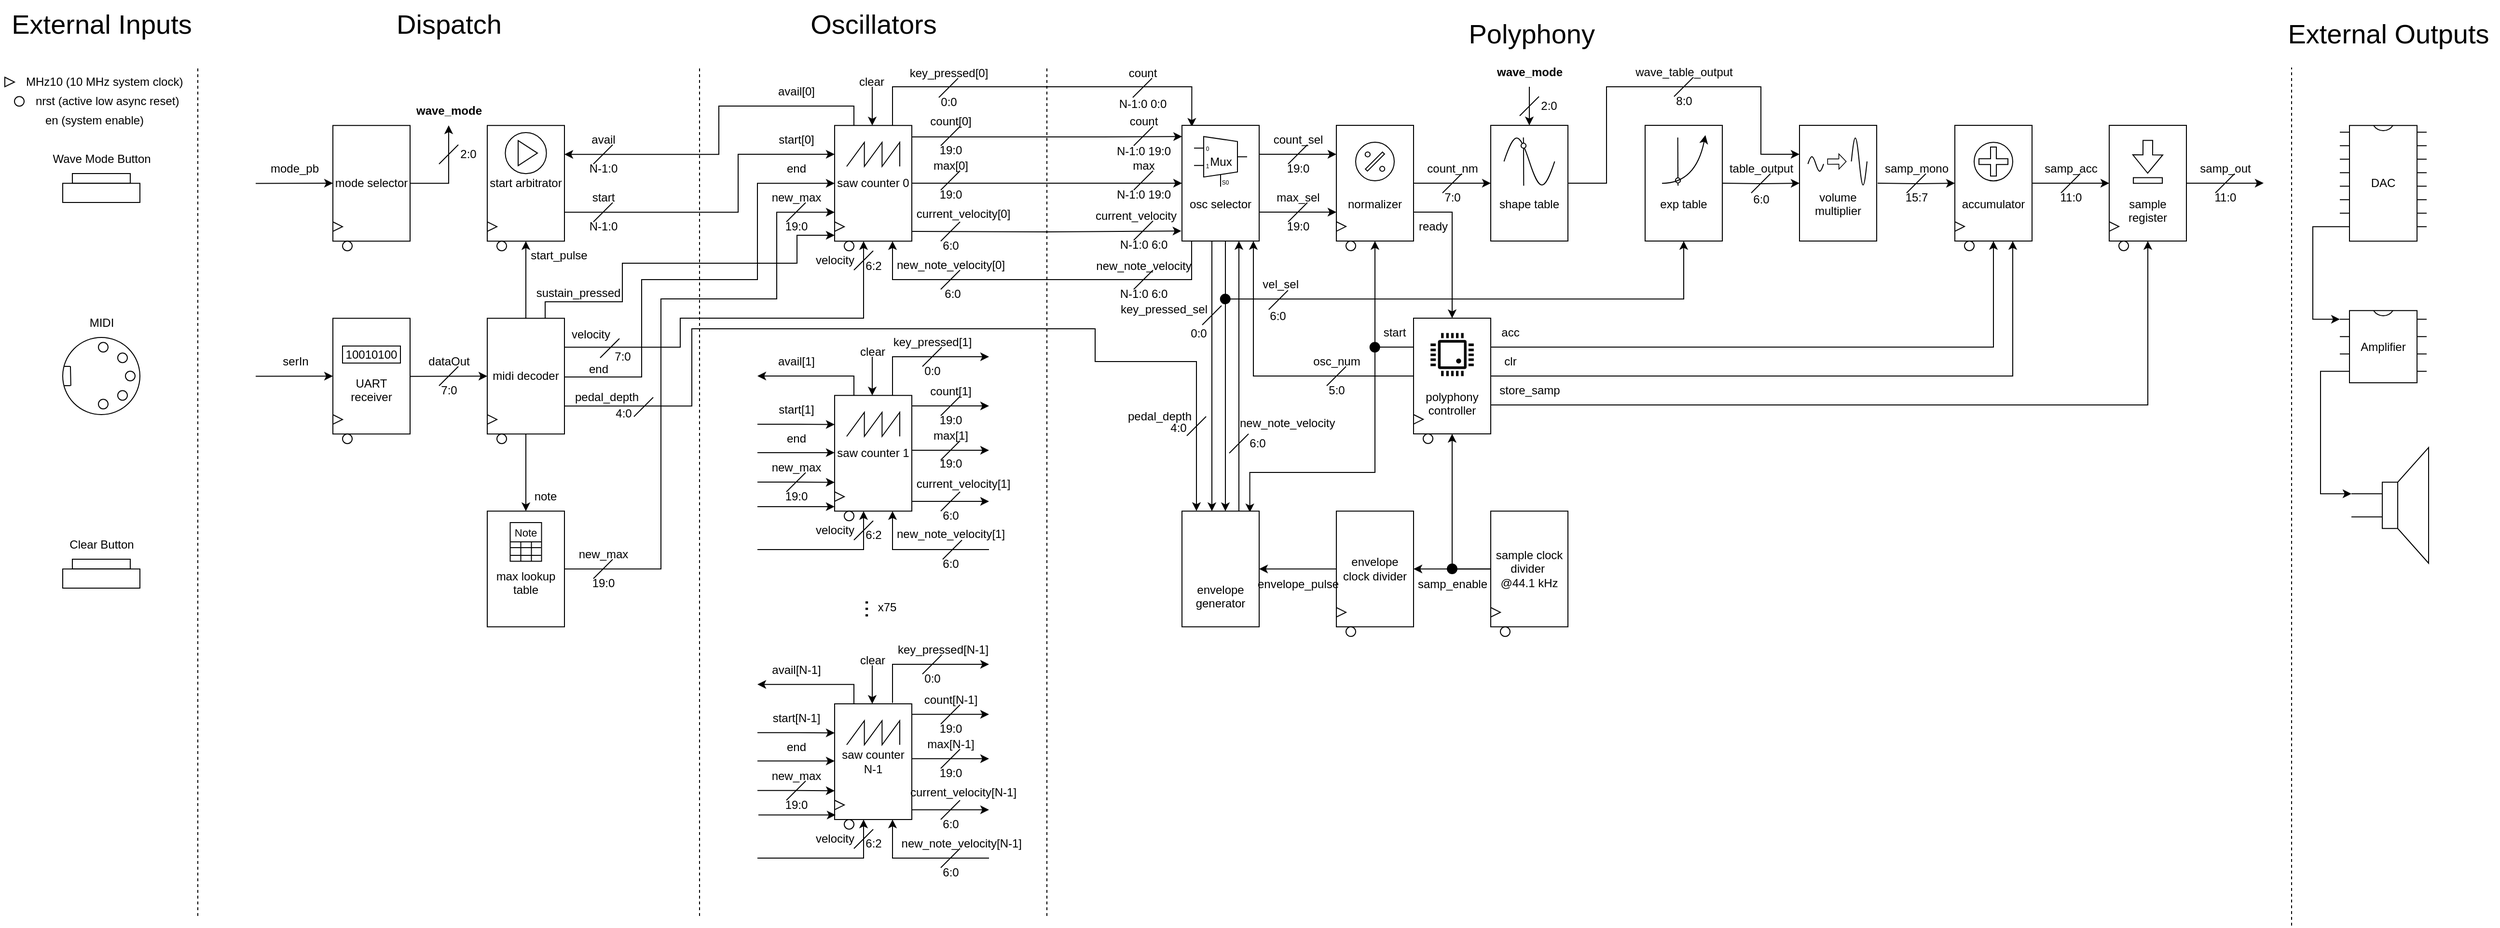 <mxfile version="24.6.5" type="google">
  <diagram name="Page-1" id="KKpVlplfhAXHkbbhqOXX">
    <mxGraphModel grid="0" page="0" gridSize="10" guides="1" tooltips="1" connect="1" arrows="1" fold="1" pageScale="1" pageWidth="1100" pageHeight="850" math="0" shadow="0">
      <root>
        <mxCell id="0" />
        <mxCell id="1" parent="0" />
        <mxCell id="XjK1QP2siqseIX729GZj-647" style="edgeStyle=orthogonalEdgeStyle;rounded=0;orthogonalLoop=1;jettySize=auto;html=1;entryX=0.75;entryY=0;entryDx=0;entryDy=0;" edge="1" parent="1">
          <mxGeometry relative="1" as="geometry">
            <mxPoint x="-401" y="40" as="sourcePoint" />
            <Array as="points">
              <mxPoint x="-401" y="40" />
            </Array>
            <mxPoint x="-401" y="80.13" as="targetPoint" />
          </mxGeometry>
        </mxCell>
        <mxCell id="XjK1QP2siqseIX729GZj-649" style="edgeStyle=orthogonalEdgeStyle;rounded=0;orthogonalLoop=1;jettySize=auto;html=1;exitX=1;exitY=0.25;exitDx=0;exitDy=0;" edge="1" parent="1" source="XjK1QP2siqseIX729GZj-673" target="XjK1QP2siqseIX729GZj-652">
          <mxGeometry relative="1" as="geometry">
            <mxPoint x="-407" y="291" as="targetPoint" />
            <mxPoint x="-407" y="331" as="sourcePoint" />
            <Array as="points">
              <mxPoint x="-600" y="310" />
              <mxPoint x="-600" y="280" />
              <mxPoint x="-410" y="280" />
            </Array>
          </mxGeometry>
        </mxCell>
        <mxCell id="XjK1QP2siqseIX729GZj-650" style="edgeStyle=orthogonalEdgeStyle;rounded=0;orthogonalLoop=1;jettySize=auto;html=1;entryX=0.75;entryY=1;entryDx=0;entryDy=0;exitX=0.152;exitY=0.993;exitDx=0;exitDy=0;exitPerimeter=0;" edge="1" parent="1" source="XjK1QP2siqseIX729GZj-683" target="XjK1QP2siqseIX729GZj-652">
          <mxGeometry relative="1" as="geometry">
            <mxPoint x="-230" y="250" as="sourcePoint" />
            <Array as="points">
              <mxPoint x="-70" y="199" />
              <mxPoint x="-70" y="240" />
              <mxPoint x="-380" y="240" />
            </Array>
          </mxGeometry>
        </mxCell>
        <mxCell id="XjK1QP2siqseIX729GZj-651" style="edgeStyle=orthogonalEdgeStyle;rounded=0;orthogonalLoop=1;jettySize=auto;html=1;exitX=0.25;exitY=0;exitDx=0;exitDy=0;entryX=1;entryY=0.25;entryDx=0;entryDy=0;" edge="1" parent="1" source="XjK1QP2siqseIX729GZj-652" target="XjK1QP2siqseIX729GZj-662">
          <mxGeometry relative="1" as="geometry">
            <Array as="points">
              <mxPoint x="-420" y="60" />
              <mxPoint x="-560" y="60" />
              <mxPoint x="-560" y="110" />
            </Array>
          </mxGeometry>
        </mxCell>
        <mxCell id="DF9lUOYaFaJKa1eaZOuU-1" style="edgeStyle=orthogonalEdgeStyle;rounded=0;orthogonalLoop=1;jettySize=auto;html=1;exitX=0.75;exitY=0;exitDx=0;exitDy=0;entryX=0.127;entryY=0.012;entryDx=0;entryDy=0;entryPerimeter=0;" edge="1" parent="1" source="XjK1QP2siqseIX729GZj-652" target="XjK1QP2siqseIX729GZj-683">
          <mxGeometry relative="1" as="geometry">
            <Array as="points">
              <mxPoint x="-380" y="40" />
              <mxPoint x="-70" y="40" />
            </Array>
          </mxGeometry>
        </mxCell>
        <mxCell id="XjK1QP2siqseIX729GZj-652" value="saw counter 0" style="rounded=0;whiteSpace=wrap;html=1;" vertex="1" parent="1">
          <mxGeometry x="-440" y="80.13" width="80" height="120" as="geometry" />
        </mxCell>
        <mxCell id="XjK1QP2siqseIX729GZj-653" value="" style="ellipse;whiteSpace=wrap;html=1;aspect=fixed;" vertex="1" parent="1">
          <mxGeometry x="-430" y="200.13" width="10" height="10" as="geometry" />
        </mxCell>
        <mxCell id="XjK1QP2siqseIX729GZj-654" value="" style="triangle;whiteSpace=wrap;html=1;" vertex="1" parent="1">
          <mxGeometry x="-440" y="180.13" width="10" height="9.87" as="geometry" />
        </mxCell>
        <mxCell id="XjK1QP2siqseIX729GZj-655" value="new_max" style="text;html=1;align=center;verticalAlign=middle;resizable=0;points=[];autosize=1;strokeColor=none;fillColor=none;" vertex="1" parent="1">
          <mxGeometry x="-515" y="140.13" width="70" height="30" as="geometry" />
        </mxCell>
        <mxCell id="XjK1QP2siqseIX729GZj-656" value="19:0" style="text;html=1;align=center;verticalAlign=middle;resizable=0;points=[];autosize=1;strokeColor=none;fillColor=none;" vertex="1" parent="1">
          <mxGeometry x="-505" y="170.13" width="50" height="30" as="geometry" />
        </mxCell>
        <mxCell id="XjK1QP2siqseIX729GZj-657" value="" style="verticalLabelPosition=bottom;shadow=0;dashed=0;align=center;html=1;verticalAlign=top;shape=mxgraph.electrical.transmission.bus_width;pointerEvents=1;" vertex="1" parent="1">
          <mxGeometry x="-490" y="160.13" width="20" height="20" as="geometry" />
        </mxCell>
        <mxCell id="XjK1QP2siqseIX729GZj-658" value="avail[0]" style="text;html=1;align=center;verticalAlign=middle;resizable=0;points=[];autosize=1;strokeColor=none;fillColor=none;" vertex="1" parent="1">
          <mxGeometry x="-510" y="30.13" width="60" height="30" as="geometry" />
        </mxCell>
        <mxCell id="XjK1QP2siqseIX729GZj-659" value="start[0]" style="text;html=1;align=center;verticalAlign=middle;resizable=0;points=[];autosize=1;strokeColor=none;fillColor=none;" vertex="1" parent="1">
          <mxGeometry x="-510" y="80.13" width="60" height="30" as="geometry" />
        </mxCell>
        <mxCell id="XjK1QP2siqseIX729GZj-660" value="end" style="text;html=1;align=center;verticalAlign=middle;resizable=0;points=[];autosize=1;strokeColor=none;fillColor=none;fontStyle=0" vertex="1" parent="1">
          <mxGeometry x="-500" y="110.13" width="40" height="30" as="geometry" />
        </mxCell>
        <mxCell id="XjK1QP2siqseIX729GZj-661" style="edgeStyle=orthogonalEdgeStyle;rounded=0;orthogonalLoop=1;jettySize=auto;html=1;exitX=0.5;exitY=1;exitDx=0;exitDy=0;" edge="1" parent="1" target="XjK1QP2siqseIX729GZj-666">
          <mxGeometry relative="1" as="geometry">
            <mxPoint x="-760.31" y="440" as="targetPoint" />
            <mxPoint x="-760" y="400.13" as="sourcePoint" />
            <Array as="points">
              <mxPoint x="-760" y="400" />
              <mxPoint x="-760" y="400" />
            </Array>
          </mxGeometry>
        </mxCell>
        <mxCell id="XjK1QP2siqseIX729GZj-662" value="start arbitrator" style="rounded=0;whiteSpace=wrap;html=1;" vertex="1" parent="1">
          <mxGeometry x="-800" y="80.13" width="80" height="120" as="geometry" />
        </mxCell>
        <mxCell id="XjK1QP2siqseIX729GZj-663" value="" style="ellipse;whiteSpace=wrap;html=1;aspect=fixed;" vertex="1" parent="1">
          <mxGeometry x="-790" y="200.13" width="10" height="10" as="geometry" />
        </mxCell>
        <mxCell id="XjK1QP2siqseIX729GZj-664" value="" style="triangle;whiteSpace=wrap;html=1;" vertex="1" parent="1">
          <mxGeometry x="-800" y="180.13" width="10" height="9.87" as="geometry" />
        </mxCell>
        <mxCell id="XjK1QP2siqseIX729GZj-665" style="edgeStyle=orthogonalEdgeStyle;rounded=0;orthogonalLoop=1;jettySize=auto;html=1;exitX=1;exitY=0.5;exitDx=0;exitDy=0;entryX=0;entryY=0.75;entryDx=0;entryDy=0;" edge="1" parent="1" source="XjK1QP2siqseIX729GZj-666" target="XjK1QP2siqseIX729GZj-652">
          <mxGeometry relative="1" as="geometry">
            <mxPoint x="-640" y="540" as="targetPoint" />
            <Array as="points">
              <mxPoint x="-620" y="540" />
              <mxPoint x="-620" y="260" />
              <mxPoint x="-500" y="260" />
              <mxPoint x="-500" y="170" />
            </Array>
          </mxGeometry>
        </mxCell>
        <mxCell id="XjK1QP2siqseIX729GZj-666" value="&lt;div&gt;&lt;br&gt;&lt;/div&gt;&lt;div&gt;&lt;br&gt;&lt;/div&gt;&lt;div&gt;max lookup table&lt;/div&gt;" style="rounded=0;whiteSpace=wrap;html=1;" vertex="1" parent="1">
          <mxGeometry x="-800" y="480.13" width="80" height="120" as="geometry" />
        </mxCell>
        <mxCell id="XjK1QP2siqseIX729GZj-667" value="avail" style="text;html=1;align=center;verticalAlign=middle;resizable=0;points=[];autosize=1;strokeColor=none;fillColor=none;" vertex="1" parent="1">
          <mxGeometry x="-705" y="80.13" width="50" height="30" as="geometry" />
        </mxCell>
        <mxCell id="XjK1QP2siqseIX729GZj-668" value="note" style="text;html=1;align=center;verticalAlign=middle;resizable=0;points=[];autosize=1;strokeColor=none;fillColor=none;" vertex="1" parent="1">
          <mxGeometry x="-765" y="450.13" width="50" height="30" as="geometry" />
        </mxCell>
        <mxCell id="XjK1QP2siqseIX729GZj-669" value="start" style="text;html=1;align=center;verticalAlign=middle;resizable=0;points=[];autosize=1;strokeColor=none;fillColor=none;" vertex="1" parent="1">
          <mxGeometry x="-705" y="140.13" width="50" height="30" as="geometry" />
        </mxCell>
        <mxCell id="XjK1QP2siqseIX729GZj-670" style="edgeStyle=orthogonalEdgeStyle;rounded=0;orthogonalLoop=1;jettySize=auto;html=1;exitX=1;exitY=0.5;exitDx=0;exitDy=0;entryX=0;entryY=0.5;entryDx=0;entryDy=0;" edge="1" parent="1" target="XjK1QP2siqseIX729GZj-652">
          <mxGeometry relative="1" as="geometry">
            <mxPoint x="-640" y="361" as="targetPoint" />
            <Array as="points">
              <mxPoint x="-720" y="341" />
              <mxPoint x="-640" y="341" />
              <mxPoint x="-640" y="240" />
              <mxPoint x="-520" y="240" />
              <mxPoint x="-520" y="140" />
            </Array>
            <mxPoint x="-720" y="361" as="sourcePoint" />
          </mxGeometry>
        </mxCell>
        <mxCell id="XjK1QP2siqseIX729GZj-671" style="edgeStyle=orthogonalEdgeStyle;rounded=0;orthogonalLoop=1;jettySize=auto;html=1;exitX=0.5;exitY=0;exitDx=0;exitDy=0;entryX=0.5;entryY=1;entryDx=0;entryDy=0;" edge="1" parent="1" source="XjK1QP2siqseIX729GZj-673" target="XjK1QP2siqseIX729GZj-662">
          <mxGeometry relative="1" as="geometry" />
        </mxCell>
        <mxCell id="XjK1QP2siqseIX729GZj-672" style="edgeStyle=orthogonalEdgeStyle;rounded=0;orthogonalLoop=1;jettySize=auto;html=1;exitX=0;exitY=0.5;exitDx=0;exitDy=0;entryX=0;entryY=0.5;entryDx=0;entryDy=0;" edge="1" parent="1" target="XjK1QP2siqseIX729GZj-673">
          <mxGeometry relative="1" as="geometry">
            <mxPoint x="-880" y="340.333" as="sourcePoint" />
            <Array as="points">
              <mxPoint x="-880" y="340" />
              <mxPoint x="-880" y="340" />
            </Array>
          </mxGeometry>
        </mxCell>
        <mxCell id="Rfu2smVh-OJppRVmdiNi-1" style="edgeStyle=orthogonalEdgeStyle;rounded=0;orthogonalLoop=1;jettySize=auto;html=1;exitX=1;exitY=0.75;exitDx=0;exitDy=0;" edge="1" parent="1">
          <mxGeometry relative="1" as="geometry">
            <mxPoint x="-65" y="480" as="targetPoint" />
            <mxPoint x="-720" y="371.13" as="sourcePoint" />
            <Array as="points">
              <mxPoint x="-588" y="371" />
              <mxPoint x="-588" y="291" />
              <mxPoint x="-170" y="291" />
              <mxPoint x="-170" y="325" />
              <mxPoint x="-65" y="325" />
            </Array>
          </mxGeometry>
        </mxCell>
        <mxCell id="Rfu2smVh-OJppRVmdiNi-17" style="edgeStyle=orthogonalEdgeStyle;rounded=0;orthogonalLoop=1;jettySize=auto;html=1;exitX=0.75;exitY=0;exitDx=0;exitDy=0;" edge="1" parent="1" source="XjK1QP2siqseIX729GZj-673">
          <mxGeometry relative="1" as="geometry">
            <mxPoint x="-440" y="194" as="targetPoint" />
            <Array as="points">
              <mxPoint x="-740" y="263" />
              <mxPoint x="-660" y="263" />
              <mxPoint x="-660" y="223" />
              <mxPoint x="-479" y="223" />
              <mxPoint x="-479" y="194" />
            </Array>
          </mxGeometry>
        </mxCell>
        <mxCell id="XjK1QP2siqseIX729GZj-673" value="midi decoder" style="rounded=0;whiteSpace=wrap;html=1;" vertex="1" parent="1">
          <mxGeometry x="-800" y="280.13" width="80" height="120" as="geometry" />
        </mxCell>
        <mxCell id="XjK1QP2siqseIX729GZj-674" value="" style="ellipse;whiteSpace=wrap;html=1;aspect=fixed;" vertex="1" parent="1">
          <mxGeometry x="-790" y="400.13" width="10" height="10" as="geometry" />
        </mxCell>
        <mxCell id="XjK1QP2siqseIX729GZj-675" value="" style="triangle;whiteSpace=wrap;html=1;" vertex="1" parent="1">
          <mxGeometry x="-800" y="380.13" width="10" height="9.87" as="geometry" />
        </mxCell>
        <mxCell id="XjK1QP2siqseIX729GZj-676" value="start_pulse" style="text;html=1;align=center;verticalAlign=middle;resizable=0;points=[];autosize=1;strokeColor=none;fillColor=none;" vertex="1" parent="1">
          <mxGeometry x="-766" y="200.13" width="80" height="30" as="geometry" />
        </mxCell>
        <mxCell id="XjK1QP2siqseIX729GZj-677" value="end" style="text;html=1;align=center;verticalAlign=middle;resizable=0;points=[];autosize=1;strokeColor=none;fillColor=none;fontStyle=0" vertex="1" parent="1">
          <mxGeometry x="-705" y="318.13" width="40" height="30" as="geometry" />
        </mxCell>
        <mxCell id="XjK1QP2siqseIX729GZj-678" value="dataOut" style="text;html=1;align=center;verticalAlign=middle;resizable=0;points=[];autosize=1;strokeColor=none;fillColor=none;" vertex="1" parent="1">
          <mxGeometry x="-870" y="312.13" width="60" height="26" as="geometry" />
        </mxCell>
        <mxCell id="XjK1QP2siqseIX729GZj-679" style="edgeStyle=orthogonalEdgeStyle;rounded=0;orthogonalLoop=1;jettySize=auto;html=1;exitX=1;exitY=0.75;exitDx=0;exitDy=0;entryX=0;entryY=0.75;entryDx=0;entryDy=0;" edge="1" parent="1" source="XjK1QP2siqseIX729GZj-683" target="XjK1QP2siqseIX729GZj-686">
          <mxGeometry relative="1" as="geometry" />
        </mxCell>
        <mxCell id="XjK1QP2siqseIX729GZj-680" style="edgeStyle=orthogonalEdgeStyle;rounded=0;orthogonalLoop=1;jettySize=auto;html=1;exitX=1;exitY=0.25;exitDx=0;exitDy=0;entryX=0;entryY=0.25;entryDx=0;entryDy=0;" edge="1" parent="1" source="XjK1QP2siqseIX729GZj-683" target="XjK1QP2siqseIX729GZj-686">
          <mxGeometry relative="1" as="geometry" />
        </mxCell>
        <mxCell id="XjK1QP2siqseIX729GZj-682" style="edgeStyle=orthogonalEdgeStyle;rounded=0;orthogonalLoop=1;jettySize=auto;html=1;exitX=0.25;exitY=1;exitDx=0;exitDy=0;entryX=0.25;entryY=0;entryDx=0;entryDy=0;" edge="1" parent="1">
          <mxGeometry relative="1" as="geometry">
            <mxPoint x="-35" y="200" as="sourcePoint" />
            <mxPoint x="-35" y="480.13" as="targetPoint" />
          </mxGeometry>
        </mxCell>
        <mxCell id="DF9lUOYaFaJKa1eaZOuU-8" style="edgeStyle=orthogonalEdgeStyle;rounded=0;orthogonalLoop=1;jettySize=auto;html=1;exitX=0.25;exitY=1;exitDx=0;exitDy=0;entryX=0.25;entryY=0;entryDx=0;entryDy=0;" edge="1" parent="1">
          <mxGeometry relative="1" as="geometry">
            <mxPoint x="-49" y="200" as="sourcePoint" />
            <mxPoint x="-49" y="480.13" as="targetPoint" />
          </mxGeometry>
        </mxCell>
        <mxCell id="XjK1QP2siqseIX729GZj-683" value="&lt;div&gt;&lt;br&gt;&lt;/div&gt;&lt;div&gt;&lt;br&gt;&lt;/div&gt;&lt;div&gt;&lt;br&gt;&lt;/div&gt;&lt;div&gt;osc selector&lt;br&gt;&lt;/div&gt;" style="rounded=0;whiteSpace=wrap;html=1;" vertex="1" parent="1">
          <mxGeometry x="-80" y="80" width="80" height="120" as="geometry" />
        </mxCell>
        <mxCell id="XjK1QP2siqseIX729GZj-684" style="edgeStyle=orthogonalEdgeStyle;rounded=0;orthogonalLoop=1;jettySize=auto;html=1;exitX=1;exitY=0.75;exitDx=0;exitDy=0;entryX=0.5;entryY=0;entryDx=0;entryDy=0;" edge="1" parent="1" source="XjK1QP2siqseIX729GZj-686" target="XjK1QP2siqseIX729GZj-701">
          <mxGeometry relative="1" as="geometry" />
        </mxCell>
        <mxCell id="XjK1QP2siqseIX729GZj-685" style="edgeStyle=orthogonalEdgeStyle;rounded=0;orthogonalLoop=1;jettySize=auto;html=1;exitX=1;exitY=0.5;exitDx=0;exitDy=0;entryX=0;entryY=0.5;entryDx=0;entryDy=0;" edge="1" parent="1" source="XjK1QP2siqseIX729GZj-686" target="XjK1QP2siqseIX729GZj-691">
          <mxGeometry relative="1" as="geometry" />
        </mxCell>
        <mxCell id="XjK1QP2siqseIX729GZj-686" value="&lt;div&gt;&lt;br&gt;&lt;/div&gt;&lt;div&gt;&lt;br&gt;&lt;/div&gt;&lt;div&gt;&lt;br&gt;&lt;/div&gt;&lt;div&gt;normalizer&lt;/div&gt;" style="rounded=0;whiteSpace=wrap;html=1;" vertex="1" parent="1">
          <mxGeometry x="80" y="80" width="80" height="120" as="geometry" />
        </mxCell>
        <mxCell id="XjK1QP2siqseIX729GZj-687" value="" style="ellipse;whiteSpace=wrap;html=1;aspect=fixed;" vertex="1" parent="1">
          <mxGeometry x="90" y="200" width="10" height="10" as="geometry" />
        </mxCell>
        <mxCell id="XjK1QP2siqseIX729GZj-688" value="" style="triangle;whiteSpace=wrap;html=1;" vertex="1" parent="1">
          <mxGeometry x="80" y="180" width="10" height="9.87" as="geometry" />
        </mxCell>
        <mxCell id="XjK1QP2siqseIX729GZj-689" style="edgeStyle=orthogonalEdgeStyle;rounded=0;orthogonalLoop=1;jettySize=auto;html=1;exitX=1;exitY=0.5;exitDx=0;exitDy=0;entryX=0;entryY=0.5;entryDx=0;entryDy=0;" edge="1" parent="1" target="XjK1QP2siqseIX729GZj-693">
          <mxGeometry relative="1" as="geometry">
            <mxPoint x="641" y="140" as="sourcePoint" />
          </mxGeometry>
        </mxCell>
        <mxCell id="XjK1QP2siqseIX729GZj-690" style="edgeStyle=orthogonalEdgeStyle;rounded=0;orthogonalLoop=1;jettySize=auto;html=1;exitX=1;exitY=0.5;exitDx=0;exitDy=0;entryX=0;entryY=0.25;entryDx=0;entryDy=0;" edge="1" parent="1" source="XjK1QP2siqseIX729GZj-691" target="XjK1QP2siqseIX729GZj-845">
          <mxGeometry relative="1" as="geometry">
            <Array as="points">
              <mxPoint x="360" y="140" />
              <mxPoint x="360" y="40" />
              <mxPoint x="520" y="40" />
              <mxPoint x="520" y="110" />
            </Array>
          </mxGeometry>
        </mxCell>
        <mxCell id="XjK1QP2siqseIX729GZj-691" value="&lt;br&gt;&lt;div&gt;&lt;br&gt;&lt;/div&gt;&lt;div&gt;&lt;br&gt;&lt;/div&gt;&lt;div&gt;shape table&lt;/div&gt;" style="rounded=0;whiteSpace=wrap;html=1;imageVerticalAlign=middle;" vertex="1" parent="1">
          <mxGeometry x="240" y="80" width="80" height="120" as="geometry" />
        </mxCell>
        <mxCell id="XjK1QP2siqseIX729GZj-692" style="edgeStyle=orthogonalEdgeStyle;rounded=0;orthogonalLoop=1;jettySize=auto;html=1;exitX=1;exitY=0.5;exitDx=0;exitDy=0;entryX=0;entryY=0.5;entryDx=0;entryDy=0;" edge="1" parent="1" source="XjK1QP2siqseIX729GZj-693" target="XjK1QP2siqseIX729GZj-710">
          <mxGeometry relative="1" as="geometry" />
        </mxCell>
        <mxCell id="XjK1QP2siqseIX729GZj-693" value="&lt;div&gt;&lt;br&gt;&lt;/div&gt;&lt;div&gt;&lt;br&gt;&lt;/div&gt;&lt;div&gt;&lt;br&gt;&lt;/div&gt;&lt;div&gt;accumulator&lt;/div&gt;" style="rounded=0;whiteSpace=wrap;html=1;" vertex="1" parent="1">
          <mxGeometry x="721" y="80" width="80" height="120" as="geometry" />
        </mxCell>
        <mxCell id="XjK1QP2siqseIX729GZj-694" value="" style="ellipse;whiteSpace=wrap;html=1;aspect=fixed;" vertex="1" parent="1">
          <mxGeometry x="731" y="200" width="10" height="10" as="geometry" />
        </mxCell>
        <mxCell id="XjK1QP2siqseIX729GZj-695" value="" style="triangle;whiteSpace=wrap;html=1;" vertex="1" parent="1">
          <mxGeometry x="721" y="180" width="10" height="9.87" as="geometry" />
        </mxCell>
        <mxCell id="XjK1QP2siqseIX729GZj-696" style="edgeStyle=orthogonalEdgeStyle;rounded=0;orthogonalLoop=1;jettySize=auto;html=1;exitX=0;exitY=0.5;exitDx=0;exitDy=0;entryX=0.5;entryY=1;entryDx=0;entryDy=0;" edge="1" parent="1">
          <mxGeometry relative="1" as="geometry">
            <mxPoint x="194.0" y="340.0" as="sourcePoint" />
            <mxPoint x="-6" y="200.0" as="targetPoint" />
            <Array as="points">
              <mxPoint x="-6" y="340" />
            </Array>
          </mxGeometry>
        </mxCell>
        <mxCell id="XjK1QP2siqseIX729GZj-697" style="edgeStyle=orthogonalEdgeStyle;rounded=0;orthogonalLoop=1;jettySize=auto;html=1;exitX=0;exitY=0.25;exitDx=0;exitDy=0;entryX=0.5;entryY=1;entryDx=0;entryDy=0;" edge="1" parent="1" source="XjK1QP2siqseIX729GZj-701" target="XjK1QP2siqseIX729GZj-686">
          <mxGeometry relative="1" as="geometry" />
        </mxCell>
        <mxCell id="XjK1QP2siqseIX729GZj-698" style="edgeStyle=orthogonalEdgeStyle;rounded=0;orthogonalLoop=1;jettySize=auto;html=1;exitX=1;exitY=0.25;exitDx=0;exitDy=0;entryX=0.5;entryY=1;entryDx=0;entryDy=0;" edge="1" parent="1" source="XjK1QP2siqseIX729GZj-701" target="XjK1QP2siqseIX729GZj-693">
          <mxGeometry relative="1" as="geometry" />
        </mxCell>
        <mxCell id="XjK1QP2siqseIX729GZj-699" style="edgeStyle=orthogonalEdgeStyle;rounded=0;orthogonalLoop=1;jettySize=auto;html=1;exitX=1;exitY=0.5;exitDx=0;exitDy=0;entryX=0.75;entryY=1;entryDx=0;entryDy=0;" edge="1" parent="1" source="XjK1QP2siqseIX729GZj-701" target="XjK1QP2siqseIX729GZj-693">
          <mxGeometry relative="1" as="geometry" />
        </mxCell>
        <mxCell id="XjK1QP2siqseIX729GZj-700" style="edgeStyle=orthogonalEdgeStyle;rounded=0;orthogonalLoop=1;jettySize=auto;html=1;exitX=1;exitY=0.75;exitDx=0;exitDy=0;entryX=0.5;entryY=1;entryDx=0;entryDy=0;" edge="1" parent="1" source="XjK1QP2siqseIX729GZj-701" target="XjK1QP2siqseIX729GZj-710">
          <mxGeometry relative="1" as="geometry" />
        </mxCell>
        <mxCell id="XjK1QP2siqseIX729GZj-971" style="edgeStyle=orthogonalEdgeStyle;rounded=0;orthogonalLoop=1;jettySize=auto;html=1;exitX=0;exitY=0.25;exitDx=0;exitDy=0;entryX=0.879;entryY=0.01;entryDx=0;entryDy=0;entryPerimeter=0;" edge="1" parent="1" source="XjK1QP2siqseIX729GZj-701" target="XjK1QP2siqseIX729GZj-867">
          <mxGeometry relative="1" as="geometry">
            <Array as="points">
              <mxPoint x="120" y="310" />
              <mxPoint x="120" y="440" />
              <mxPoint x="-10" y="440" />
            </Array>
          </mxGeometry>
        </mxCell>
        <mxCell id="XjK1QP2siqseIX729GZj-701" value="&lt;div&gt;&lt;br&gt;&lt;/div&gt;&lt;div&gt;&lt;br&gt;&lt;/div&gt;&lt;div&gt;&lt;br&gt;&lt;/div&gt;&lt;div&gt;&lt;br&gt;&lt;/div&gt;&lt;div&gt;polyphony controller&lt;/div&gt;" style="rounded=0;whiteSpace=wrap;html=1;" vertex="1" parent="1">
          <mxGeometry x="160" y="280" width="80" height="120" as="geometry" />
        </mxCell>
        <mxCell id="XjK1QP2siqseIX729GZj-702" value="" style="ellipse;whiteSpace=wrap;html=1;aspect=fixed;" vertex="1" parent="1">
          <mxGeometry x="170" y="400" width="10" height="10" as="geometry" />
        </mxCell>
        <mxCell id="XjK1QP2siqseIX729GZj-703" value="" style="triangle;whiteSpace=wrap;html=1;" vertex="1" parent="1">
          <mxGeometry x="160" y="380" width="10" height="9.87" as="geometry" />
        </mxCell>
        <mxCell id="XjK1QP2siqseIX729GZj-704" value="osc_num" style="text;html=1;align=center;verticalAlign=middle;resizable=0;points=[];autosize=1;strokeColor=none;fillColor=none;" vertex="1" parent="1">
          <mxGeometry x="45" y="310.13" width="70" height="30" as="geometry" />
        </mxCell>
        <mxCell id="XjK1QP2siqseIX729GZj-705" value="start" style="text;html=1;align=center;verticalAlign=middle;resizable=0;points=[];autosize=1;strokeColor=none;fillColor=none;" vertex="1" parent="1">
          <mxGeometry x="115" y="280.13" width="50" height="30" as="geometry" />
        </mxCell>
        <mxCell id="XjK1QP2siqseIX729GZj-706" value="ready" style="text;html=1;align=center;verticalAlign=middle;resizable=0;points=[];autosize=1;strokeColor=none;fillColor=none;" vertex="1" parent="1">
          <mxGeometry x="155" y="170.13" width="50" height="30" as="geometry" />
        </mxCell>
        <mxCell id="XjK1QP2siqseIX729GZj-707" value="acc" style="text;html=1;align=center;verticalAlign=middle;resizable=0;points=[];autosize=1;strokeColor=none;fillColor=none;" vertex="1" parent="1">
          <mxGeometry x="240" y="280.13" width="40" height="30" as="geometry" />
        </mxCell>
        <mxCell id="XjK1QP2siqseIX729GZj-708" value="clr" style="text;html=1;align=center;verticalAlign=middle;resizable=0;points=[];autosize=1;strokeColor=none;fillColor=none;" vertex="1" parent="1">
          <mxGeometry x="240" y="310.13" width="40" height="30" as="geometry" />
        </mxCell>
        <mxCell id="XjK1QP2siqseIX729GZj-709" style="edgeStyle=orthogonalEdgeStyle;rounded=0;orthogonalLoop=1;jettySize=auto;html=1;exitX=1;exitY=0.5;exitDx=0;exitDy=0;" edge="1" parent="1" source="XjK1QP2siqseIX729GZj-710">
          <mxGeometry relative="1" as="geometry">
            <mxPoint x="1041" y="139.931" as="targetPoint" />
          </mxGeometry>
        </mxCell>
        <mxCell id="XjK1QP2siqseIX729GZj-710" value="&lt;div&gt;&lt;br&gt;&lt;/div&gt;&lt;div&gt;&lt;br&gt;&lt;/div&gt;&lt;div&gt;&lt;br&gt;&lt;/div&gt;&lt;div&gt;&lt;br&gt;&lt;/div&gt;&lt;div&gt;sample register&lt;br&gt;&lt;/div&gt;" style="rounded=0;whiteSpace=wrap;html=1;" vertex="1" parent="1">
          <mxGeometry x="881" y="80" width="80" height="120" as="geometry" />
        </mxCell>
        <mxCell id="XjK1QP2siqseIX729GZj-711" value="store_samp" style="text;html=1;align=center;verticalAlign=middle;resizable=0;points=[];autosize=1;strokeColor=none;fillColor=none;" vertex="1" parent="1">
          <mxGeometry x="235" y="340.13" width="90" height="30" as="geometry" />
        </mxCell>
        <mxCell id="XjK1QP2siqseIX729GZj-712" value="" style="ellipse;whiteSpace=wrap;html=1;aspect=fixed;" vertex="1" parent="1">
          <mxGeometry x="891" y="200" width="10" height="10" as="geometry" />
        </mxCell>
        <mxCell id="XjK1QP2siqseIX729GZj-713" value="" style="triangle;whiteSpace=wrap;html=1;" vertex="1" parent="1">
          <mxGeometry x="881" y="180" width="10" height="9.87" as="geometry" />
        </mxCell>
        <mxCell id="XjK1QP2siqseIX729GZj-714" value="max_sel" style="text;html=1;align=center;verticalAlign=middle;resizable=0;points=[];autosize=1;strokeColor=none;fillColor=none;" vertex="1" parent="1">
          <mxGeometry x="5" y="140.13" width="70" height="30" as="geometry" />
        </mxCell>
        <mxCell id="XjK1QP2siqseIX729GZj-715" value="19:0" style="text;html=1;align=center;verticalAlign=middle;resizable=0;points=[];autosize=1;strokeColor=none;fillColor=none;" vertex="1" parent="1">
          <mxGeometry x="15" y="170.13" width="50" height="30" as="geometry" />
        </mxCell>
        <mxCell id="XjK1QP2siqseIX729GZj-716" value="" style="verticalLabelPosition=bottom;shadow=0;dashed=0;align=center;html=1;verticalAlign=top;shape=mxgraph.electrical.transmission.bus_width;pointerEvents=1;" vertex="1" parent="1">
          <mxGeometry x="30" y="160.13" width="20" height="20" as="geometry" />
        </mxCell>
        <mxCell id="XjK1QP2siqseIX729GZj-717" value="count_nm" style="text;html=1;align=center;verticalAlign=middle;resizable=0;points=[];autosize=1;strokeColor=none;fillColor=none;" vertex="1" parent="1">
          <mxGeometry x="160" y="110.13" width="80" height="30" as="geometry" />
        </mxCell>
        <mxCell id="XjK1QP2siqseIX729GZj-718" value="7:0" style="text;html=1;align=center;verticalAlign=middle;resizable=0;points=[];autosize=1;strokeColor=none;fillColor=none;" vertex="1" parent="1">
          <mxGeometry x="180" y="140.13" width="40" height="30" as="geometry" />
        </mxCell>
        <mxCell id="XjK1QP2siqseIX729GZj-719" value="" style="verticalLabelPosition=bottom;shadow=0;dashed=0;align=center;html=1;verticalAlign=top;shape=mxgraph.electrical.transmission.bus_width;pointerEvents=1;" vertex="1" parent="1">
          <mxGeometry x="190" y="130.13" width="20" height="20" as="geometry" />
        </mxCell>
        <mxCell id="XjK1QP2siqseIX729GZj-720" value="samp_mono" style="text;html=1;align=center;verticalAlign=middle;resizable=0;points=[];autosize=1;strokeColor=none;fillColor=none;" vertex="1" parent="1">
          <mxGeometry x="636" y="110.13" width="90" height="30" as="geometry" />
        </mxCell>
        <mxCell id="XjK1QP2siqseIX729GZj-721" value="15:7" style="text;html=1;align=center;verticalAlign=middle;resizable=0;points=[];autosize=1;strokeColor=none;fillColor=none;" vertex="1" parent="1">
          <mxGeometry x="656" y="140.13" width="50" height="30" as="geometry" />
        </mxCell>
        <mxCell id="XjK1QP2siqseIX729GZj-722" value="" style="verticalLabelPosition=bottom;shadow=0;dashed=0;align=center;html=1;verticalAlign=top;shape=mxgraph.electrical.transmission.bus_width;pointerEvents=1;" vertex="1" parent="1">
          <mxGeometry x="671" y="130.13" width="20" height="20" as="geometry" />
        </mxCell>
        <mxCell id="XjK1QP2siqseIX729GZj-723" value="samp_acc" style="text;html=1;align=center;verticalAlign=middle;resizable=0;points=[];autosize=1;strokeColor=none;fillColor=none;" vertex="1" parent="1">
          <mxGeometry x="801" y="110.13" width="80" height="30" as="geometry" />
        </mxCell>
        <mxCell id="XjK1QP2siqseIX729GZj-724" value="11:0" style="text;html=1;align=center;verticalAlign=middle;resizable=0;points=[];autosize=1;strokeColor=none;fillColor=none;" vertex="1" parent="1">
          <mxGeometry x="816" y="140.13" width="50" height="30" as="geometry" />
        </mxCell>
        <mxCell id="XjK1QP2siqseIX729GZj-725" value="" style="verticalLabelPosition=bottom;shadow=0;dashed=0;align=center;html=1;verticalAlign=top;shape=mxgraph.electrical.transmission.bus_width;pointerEvents=1;" vertex="1" parent="1">
          <mxGeometry x="831" y="130.13" width="20" height="20" as="geometry" />
        </mxCell>
        <mxCell id="XjK1QP2siqseIX729GZj-726" value="samp_out" style="text;html=1;align=center;verticalAlign=middle;resizable=0;points=[];autosize=1;strokeColor=none;fillColor=none;" vertex="1" parent="1">
          <mxGeometry x="961" y="110.13" width="80" height="30" as="geometry" />
        </mxCell>
        <mxCell id="XjK1QP2siqseIX729GZj-727" value="11:0" style="text;html=1;align=center;verticalAlign=middle;resizable=0;points=[];autosize=1;strokeColor=none;fillColor=none;" vertex="1" parent="1">
          <mxGeometry x="976" y="140.13" width="50" height="30" as="geometry" />
        </mxCell>
        <mxCell id="XjK1QP2siqseIX729GZj-728" value="" style="verticalLabelPosition=bottom;shadow=0;dashed=0;align=center;html=1;verticalAlign=top;shape=mxgraph.electrical.transmission.bus_width;pointerEvents=1;" vertex="1" parent="1">
          <mxGeometry x="991" y="130.13" width="20" height="20" as="geometry" />
        </mxCell>
        <mxCell id="XjK1QP2siqseIX729GZj-729" value="&lt;font style=&quot;font-size: 24px;&quot;&gt;...&lt;/font&gt;" style="text;html=1;align=center;verticalAlign=middle;resizable=0;points=[];autosize=1;strokeColor=none;fillColor=none;rotation=90;" vertex="1" parent="1">
          <mxGeometry x="-420" y="561" width="40" height="40" as="geometry" />
        </mxCell>
        <mxCell id="XjK1QP2siqseIX729GZj-730" value="N-1:0" style="text;html=1;align=center;verticalAlign=middle;resizable=0;points=[];autosize=1;strokeColor=none;fillColor=none;" vertex="1" parent="1">
          <mxGeometry x="-705" y="110.13" width="50" height="30" as="geometry" />
        </mxCell>
        <mxCell id="XjK1QP2siqseIX729GZj-731" value="" style="verticalLabelPosition=bottom;shadow=0;dashed=0;align=center;html=1;verticalAlign=top;shape=mxgraph.electrical.transmission.bus_width;pointerEvents=1;" vertex="1" parent="1">
          <mxGeometry x="-690" y="100.13" width="20" height="20" as="geometry" />
        </mxCell>
        <mxCell id="XjK1QP2siqseIX729GZj-732" value="N-1:0" style="text;html=1;align=center;verticalAlign=middle;resizable=0;points=[];autosize=1;strokeColor=none;fillColor=none;" vertex="1" parent="1">
          <mxGeometry x="-705" y="170.13" width="50" height="30" as="geometry" />
        </mxCell>
        <mxCell id="XjK1QP2siqseIX729GZj-733" value="" style="verticalLabelPosition=bottom;shadow=0;dashed=0;align=center;html=1;verticalAlign=top;shape=mxgraph.electrical.transmission.bus_width;pointerEvents=1;" vertex="1" parent="1">
          <mxGeometry x="-690" y="160.13" width="20" height="20" as="geometry" />
        </mxCell>
        <mxCell id="XjK1QP2siqseIX729GZj-734" value="new_max" style="text;html=1;align=center;verticalAlign=middle;resizable=0;points=[];autosize=1;strokeColor=none;fillColor=none;" vertex="1" parent="1">
          <mxGeometry x="-715" y="510.13" width="70" height="30" as="geometry" />
        </mxCell>
        <mxCell id="XjK1QP2siqseIX729GZj-735" value="19:0" style="text;html=1;align=center;verticalAlign=middle;resizable=0;points=[];autosize=1;strokeColor=none;fillColor=none;" vertex="1" parent="1">
          <mxGeometry x="-705" y="540.13" width="50" height="30" as="geometry" />
        </mxCell>
        <mxCell id="XjK1QP2siqseIX729GZj-736" value="" style="verticalLabelPosition=bottom;shadow=0;dashed=0;align=center;html=1;verticalAlign=top;shape=mxgraph.electrical.transmission.bus_width;pointerEvents=1;" vertex="1" parent="1">
          <mxGeometry x="-690" y="530.13" width="20" height="20" as="geometry" />
        </mxCell>
        <mxCell id="XjK1QP2siqseIX729GZj-737" style="edgeStyle=orthogonalEdgeStyle;rounded=0;orthogonalLoop=1;jettySize=auto;html=1;exitX=1;exitY=0.75;exitDx=0;exitDy=0;" edge="1" parent="1" source="XjK1QP2siqseIX729GZj-662">
          <mxGeometry relative="1" as="geometry">
            <mxPoint x="-440" y="110" as="targetPoint" />
            <mxPoint x="-520" y="200" as="sourcePoint" />
            <Array as="points">
              <mxPoint x="-540" y="170" />
              <mxPoint x="-540" y="110" />
            </Array>
          </mxGeometry>
        </mxCell>
        <mxCell id="XjK1QP2siqseIX729GZj-738" value="" style="endArrow=none;dashed=1;html=1;rounded=0;" edge="1" parent="1">
          <mxGeometry width="50" height="50" relative="1" as="geometry">
            <mxPoint x="-580" y="900" as="sourcePoint" />
            <mxPoint x="-580" y="20" as="targetPoint" />
          </mxGeometry>
        </mxCell>
        <mxCell id="XjK1QP2siqseIX729GZj-739" value="" style="endArrow=none;dashed=1;html=1;rounded=0;" edge="1" parent="1">
          <mxGeometry width="50" height="50" relative="1" as="geometry">
            <mxPoint x="-220" y="900" as="sourcePoint" />
            <mxPoint x="-220" y="20" as="targetPoint" />
          </mxGeometry>
        </mxCell>
        <mxCell id="XjK1QP2siqseIX729GZj-740" value="count_sel" style="text;html=1;align=center;verticalAlign=middle;resizable=0;points=[];autosize=1;strokeColor=none;fillColor=none;" vertex="1" parent="1">
          <mxGeometry x="5" y="80.13" width="70" height="30" as="geometry" />
        </mxCell>
        <mxCell id="XjK1QP2siqseIX729GZj-741" value="19:0" style="text;html=1;align=center;verticalAlign=middle;resizable=0;points=[];autosize=1;strokeColor=none;fillColor=none;" vertex="1" parent="1">
          <mxGeometry x="15" y="110.13" width="50" height="30" as="geometry" />
        </mxCell>
        <mxCell id="XjK1QP2siqseIX729GZj-742" value="" style="verticalLabelPosition=bottom;shadow=0;dashed=0;align=center;html=1;verticalAlign=top;shape=mxgraph.electrical.transmission.bus_width;pointerEvents=1;" vertex="1" parent="1">
          <mxGeometry x="30" y="100.13" width="20" height="20" as="geometry" />
        </mxCell>
        <mxCell id="XjK1QP2siqseIX729GZj-743" value="max" style="text;html=1;align=center;verticalAlign=middle;resizable=0;points=[];autosize=1;strokeColor=none;fillColor=none;" vertex="1" parent="1">
          <mxGeometry x="-145" y="107.13" width="50" height="30" as="geometry" />
        </mxCell>
        <mxCell id="XjK1QP2siqseIX729GZj-744" value="N-1:0 19:0" style="text;html=1;align=center;verticalAlign=middle;resizable=0;points=[];autosize=1;strokeColor=none;fillColor=none;" vertex="1" parent="1">
          <mxGeometry x="-160" y="137.13" width="80" height="30" as="geometry" />
        </mxCell>
        <mxCell id="XjK1QP2siqseIX729GZj-745" value="" style="verticalLabelPosition=bottom;shadow=0;dashed=0;align=center;html=1;verticalAlign=top;shape=mxgraph.electrical.transmission.bus_width;pointerEvents=1;" vertex="1" parent="1">
          <mxGeometry x="-130" y="127.13" width="20" height="20" as="geometry" />
        </mxCell>
        <mxCell id="XjK1QP2siqseIX729GZj-746" value="count" style="text;html=1;align=center;verticalAlign=middle;resizable=0;points=[];autosize=1;strokeColor=none;fillColor=none;" vertex="1" parent="1">
          <mxGeometry x="-145" y="61.13" width="50" height="30" as="geometry" />
        </mxCell>
        <mxCell id="XjK1QP2siqseIX729GZj-747" value="N-1:0 19:0" style="text;html=1;align=center;verticalAlign=middle;resizable=0;points=[];autosize=1;strokeColor=none;fillColor=none;" vertex="1" parent="1">
          <mxGeometry x="-160" y="92.13" width="80" height="30" as="geometry" />
        </mxCell>
        <mxCell id="XjK1QP2siqseIX729GZj-748" value="" style="verticalLabelPosition=bottom;shadow=0;dashed=0;align=center;html=1;verticalAlign=top;shape=mxgraph.electrical.transmission.bus_width;pointerEvents=1;" vertex="1" parent="1">
          <mxGeometry x="-130" y="81.13" width="20" height="20" as="geometry" />
        </mxCell>
        <mxCell id="XjK1QP2siqseIX729GZj-749" style="edgeStyle=orthogonalEdgeStyle;rounded=0;orthogonalLoop=1;jettySize=auto;html=1;exitX=1;exitY=0.75;exitDx=0;exitDy=0;" edge="1" parent="1" target="XjK1QP2siqseIX729GZj-683">
          <mxGeometry relative="1" as="geometry">
            <mxPoint x="-360" y="137" as="sourcePoint" />
            <mxPoint x="-280" y="137" as="targetPoint" />
            <Array as="points">
              <mxPoint x="-360" y="138" />
              <mxPoint x="-360" y="138" />
            </Array>
          </mxGeometry>
        </mxCell>
        <mxCell id="XjK1QP2siqseIX729GZj-750" style="edgeStyle=orthogonalEdgeStyle;rounded=0;orthogonalLoop=1;jettySize=auto;html=1;exitX=1;exitY=0.25;exitDx=0;exitDy=0;endArrow=classic;endFill=1;entryX=0.001;entryY=0.097;entryDx=0;entryDy=0;entryPerimeter=0;" edge="1" parent="1" target="XjK1QP2siqseIX729GZj-683">
          <mxGeometry relative="1" as="geometry">
            <mxPoint x="-360" y="91" as="sourcePoint" />
            <mxPoint x="-160" y="90" as="targetPoint" />
            <Array as="points">
              <mxPoint x="-360" y="92" />
              <mxPoint x="-162" y="92" />
            </Array>
          </mxGeometry>
        </mxCell>
        <mxCell id="XjK1QP2siqseIX729GZj-751" value="max[0]" style="text;html=1;align=center;verticalAlign=middle;resizable=0;points=[];autosize=1;strokeColor=none;fillColor=none;" vertex="1" parent="1">
          <mxGeometry x="-350" y="107.13" width="60" height="30" as="geometry" />
        </mxCell>
        <mxCell id="XjK1QP2siqseIX729GZj-752" value="19:0" style="text;html=1;align=center;verticalAlign=middle;resizable=0;points=[];autosize=1;strokeColor=none;fillColor=none;" vertex="1" parent="1">
          <mxGeometry x="-345" y="137.13" width="50" height="30" as="geometry" />
        </mxCell>
        <mxCell id="XjK1QP2siqseIX729GZj-753" value="" style="verticalLabelPosition=bottom;shadow=0;dashed=0;align=center;html=1;verticalAlign=top;shape=mxgraph.electrical.transmission.bus_width;pointerEvents=1;" vertex="1" parent="1">
          <mxGeometry x="-330" y="127.13" width="20" height="20" as="geometry" />
        </mxCell>
        <mxCell id="XjK1QP2siqseIX729GZj-754" value="count[0]" style="text;html=1;align=center;verticalAlign=middle;resizable=0;points=[];autosize=1;strokeColor=none;fillColor=none;" vertex="1" parent="1">
          <mxGeometry x="-355" y="61.13" width="70" height="30" as="geometry" />
        </mxCell>
        <mxCell id="XjK1QP2siqseIX729GZj-755" value="19:0" style="text;html=1;align=center;verticalAlign=middle;resizable=0;points=[];autosize=1;strokeColor=none;fillColor=none;" vertex="1" parent="1">
          <mxGeometry x="-345" y="91.13" width="50" height="30" as="geometry" />
        </mxCell>
        <mxCell id="XjK1QP2siqseIX729GZj-756" value="" style="verticalLabelPosition=bottom;shadow=0;dashed=0;align=center;html=1;verticalAlign=top;shape=mxgraph.electrical.transmission.bus_width;pointerEvents=1;" vertex="1" parent="1">
          <mxGeometry x="-330" y="81.13" width="20" height="20" as="geometry" />
        </mxCell>
        <mxCell id="XjK1QP2siqseIX729GZj-757" style="edgeStyle=orthogonalEdgeStyle;rounded=0;orthogonalLoop=1;jettySize=auto;html=1;exitX=0;exitY=0.5;exitDx=0;exitDy=0;entryX=0;entryY=0.5;entryDx=0;entryDy=0;" edge="1" parent="1" target="XjK1QP2siqseIX729GZj-758">
          <mxGeometry relative="1" as="geometry">
            <mxPoint x="-1040" y="340.286" as="sourcePoint" />
            <Array as="points">
              <mxPoint x="-1040" y="340" />
              <mxPoint x="-1040" y="340" />
            </Array>
          </mxGeometry>
        </mxCell>
        <mxCell id="XjK1QP2siqseIX729GZj-758" value="&lt;div&gt;10010100&lt;br&gt;&lt;/div&gt;&lt;div&gt;&lt;br&gt;&lt;/div&gt;&lt;div&gt;UART receiver&lt;/div&gt;" style="rounded=0;whiteSpace=wrap;html=1;" vertex="1" parent="1">
          <mxGeometry x="-960" y="280.13" width="80" height="120" as="geometry" />
        </mxCell>
        <mxCell id="XjK1QP2siqseIX729GZj-759" value="" style="ellipse;whiteSpace=wrap;html=1;aspect=fixed;" vertex="1" parent="1">
          <mxGeometry x="-950" y="400.13" width="10" height="10" as="geometry" />
        </mxCell>
        <mxCell id="XjK1QP2siqseIX729GZj-760" value="" style="triangle;whiteSpace=wrap;html=1;" vertex="1" parent="1">
          <mxGeometry x="-960" y="380.13" width="10" height="9.87" as="geometry" />
        </mxCell>
        <mxCell id="XjK1QP2siqseIX729GZj-761" value="serIn" style="text;html=1;align=center;verticalAlign=middle;resizable=0;points=[];autosize=1;strokeColor=none;fillColor=none;" vertex="1" parent="1">
          <mxGeometry x="-1022" y="312.13" width="45" height="26" as="geometry" />
        </mxCell>
        <mxCell id="XjK1QP2siqseIX729GZj-762" value="7:0" style="text;html=1;align=center;verticalAlign=middle;resizable=0;points=[];autosize=1;strokeColor=none;fillColor=none;" vertex="1" parent="1">
          <mxGeometry x="-860" y="340.13" width="40" height="30" as="geometry" />
        </mxCell>
        <mxCell id="XjK1QP2siqseIX729GZj-763" value="" style="verticalLabelPosition=bottom;shadow=0;dashed=0;align=center;html=1;verticalAlign=top;shape=mxgraph.electrical.transmission.bus_width;pointerEvents=1;" vertex="1" parent="1">
          <mxGeometry x="-850" y="330.13" width="20" height="20" as="geometry" />
        </mxCell>
        <mxCell id="XjK1QP2siqseIX729GZj-764" value="" style="pointerEvents=1;verticalLabelPosition=bottom;shadow=0;dashed=0;align=center;html=1;verticalAlign=top;shape=mxgraph.electrical.waveforms.sine_wave;" vertex="1" parent="1">
          <mxGeometry x="253.75" y="85" width="52.5" height="65.13" as="geometry" />
        </mxCell>
        <mxCell id="XjK1QP2siqseIX729GZj-765" value="" style="ellipse;whiteSpace=wrap;html=1;aspect=fixed;" vertex="1" parent="1">
          <mxGeometry x="741" y="97.57" width="40" height="40" as="geometry" />
        </mxCell>
        <mxCell id="XjK1QP2siqseIX729GZj-766" value="" style="ellipse;whiteSpace=wrap;html=1;aspect=fixed;" vertex="1" parent="1">
          <mxGeometry x="100" y="97.56" width="40" height="40" as="geometry" />
        </mxCell>
        <mxCell id="XjK1QP2siqseIX729GZj-767" value="" style="ellipse;whiteSpace=wrap;html=1;aspect=fixed;" vertex="1" parent="1">
          <mxGeometry x="109.87" y="107.57" width="5.13" height="5.13" as="geometry" />
        </mxCell>
        <mxCell id="XjK1QP2siqseIX729GZj-768" value="" style="ellipse;whiteSpace=wrap;html=1;aspect=fixed;" vertex="1" parent="1">
          <mxGeometry x="125" y="122.56" width="5.13" height="5.13" as="geometry" />
        </mxCell>
        <mxCell id="XjK1QP2siqseIX729GZj-769" value="" style="pointerEvents=1;shadow=0;dashed=0;html=1;strokeColor=none;fillColor=#000000;labelPosition=center;verticalLabelPosition=bottom;verticalAlign=top;align=center;outlineConnect=0;shape=mxgraph.veeam.cpu;strokeWidth=1;" vertex="1" parent="1">
          <mxGeometry x="177.6" y="295.33" width="44.8" height="44.8" as="geometry" />
        </mxCell>
        <mxCell id="XjK1QP2siqseIX729GZj-770" value="" style="shape=flexArrow;endArrow=classic;html=1;rounded=0;" edge="1" parent="1">
          <mxGeometry width="50" height="50" relative="1" as="geometry">
            <mxPoint x="921.03" y="95.13" as="sourcePoint" />
            <mxPoint x="920.86" y="130.13" as="targetPoint" />
          </mxGeometry>
        </mxCell>
        <mxCell id="XjK1QP2siqseIX729GZj-771" value="" style="rounded=0;whiteSpace=wrap;html=1;" vertex="1" parent="1">
          <mxGeometry x="906" y="134.26" width="30" height="5.87" as="geometry" />
        </mxCell>
        <mxCell id="XjK1QP2siqseIX729GZj-772" value="" style="endArrow=none;html=1;rounded=0;" edge="1" parent="1" source="XjK1QP2siqseIX729GZj-774">
          <mxGeometry width="50" height="50" relative="1" as="geometry">
            <mxPoint x="274.16" y="142.57" as="sourcePoint" />
            <mxPoint x="273.83" y="92.57" as="targetPoint" />
            <Array as="points" />
          </mxGeometry>
        </mxCell>
        <mxCell id="XjK1QP2siqseIX729GZj-773" value="" style="endArrow=none;html=1;rounded=0;" edge="1" parent="1" target="XjK1QP2siqseIX729GZj-774">
          <mxGeometry width="50" height="50" relative="1" as="geometry">
            <mxPoint x="274.16" y="142.57" as="sourcePoint" />
            <mxPoint x="273.83" y="92.57" as="targetPoint" />
            <Array as="points" />
          </mxGeometry>
        </mxCell>
        <mxCell id="XjK1QP2siqseIX729GZj-774" value="" style="ellipse;whiteSpace=wrap;html=1;aspect=fixed;" vertex="1" parent="1">
          <mxGeometry x="271.44" y="98.56" width="5.13" height="5.13" as="geometry" />
        </mxCell>
        <mxCell id="XjK1QP2siqseIX729GZj-775" value="Mux" style="shadow=0;dashed=0;align=center;html=1;strokeWidth=1;shape=mxgraph.electrical.abstract.mux2;whiteSpace=wrap;" vertex="1" parent="1">
          <mxGeometry x="-67.5" y="91.57" width="55" height="52" as="geometry" />
        </mxCell>
        <mxCell id="XjK1QP2siqseIX729GZj-778" value="" style="shape=cross;whiteSpace=wrap;html=1;" vertex="1" parent="1">
          <mxGeometry x="746" y="102.5" width="30" height="30.13" as="geometry" />
        </mxCell>
        <mxCell id="XjK1QP2siqseIX729GZj-779" value="" style="rounded=0;whiteSpace=wrap;html=1;rotation=-45;" vertex="1" parent="1">
          <mxGeometry x="107.5" y="116.07" width="25" height="3" as="geometry" />
        </mxCell>
        <mxCell id="_PkVqTtLlogOHhefFod5-8" style="edgeStyle=orthogonalEdgeStyle;rounded=0;orthogonalLoop=1;jettySize=auto;html=1;exitX=0;exitY=0.5;exitDx=0;exitDy=0;entryX=0.5;entryY=1;entryDx=0;entryDy=0;" edge="1" parent="1" source="XjK1QP2siqseIX729GZj-781" target="XjK1QP2siqseIX729GZj-701">
          <mxGeometry relative="1" as="geometry" />
        </mxCell>
        <mxCell id="_PkVqTtLlogOHhefFod5-9" style="edgeStyle=orthogonalEdgeStyle;rounded=0;orthogonalLoop=1;jettySize=auto;html=1;exitX=0;exitY=0.5;exitDx=0;exitDy=0;entryX=1;entryY=0.5;entryDx=0;entryDy=0;" edge="1" parent="1" source="XjK1QP2siqseIX729GZj-781" target="XjK1QP2siqseIX729GZj-967">
          <mxGeometry relative="1" as="geometry" />
        </mxCell>
        <mxCell id="XjK1QP2siqseIX729GZj-781" value="&lt;div&gt;sample clock divider&amp;nbsp;&lt;/div&gt;&lt;div&gt;@44.1 kHz&lt;/div&gt;" style="rounded=0;whiteSpace=wrap;html=1;" vertex="1" parent="1">
          <mxGeometry x="240" y="480.13" width="80" height="120" as="geometry" />
        </mxCell>
        <mxCell id="XjK1QP2siqseIX729GZj-782" value="" style="ellipse;whiteSpace=wrap;html=1;aspect=fixed;" vertex="1" parent="1">
          <mxGeometry x="250" y="600.13" width="10" height="10" as="geometry" />
        </mxCell>
        <mxCell id="XjK1QP2siqseIX729GZj-783" value="" style="triangle;whiteSpace=wrap;html=1;" vertex="1" parent="1">
          <mxGeometry x="240" y="580.13" width="10" height="9.87" as="geometry" />
        </mxCell>
        <mxCell id="XjK1QP2siqseIX729GZj-784" value="samp_enable" style="text;html=1;align=center;verticalAlign=middle;resizable=0;points=[];autosize=1;strokeColor=none;fillColor=none;" vertex="1" parent="1">
          <mxGeometry x="150" y="541" width="100" height="30" as="geometry" />
        </mxCell>
        <mxCell id="XjK1QP2siqseIX729GZj-785" value="5:0" style="text;html=1;align=center;verticalAlign=middle;resizable=0;points=[];autosize=1;strokeColor=none;fillColor=none;" vertex="1" parent="1">
          <mxGeometry x="60" y="340.13" width="40" height="30" as="geometry" />
        </mxCell>
        <mxCell id="XjK1QP2siqseIX729GZj-786" value="" style="verticalLabelPosition=bottom;shadow=0;dashed=0;align=center;html=1;verticalAlign=top;shape=mxgraph.electrical.transmission.bus_width;pointerEvents=1;" vertex="1" parent="1">
          <mxGeometry x="70" y="330.13" width="20" height="20" as="geometry" />
        </mxCell>
        <mxCell id="XjK1QP2siqseIX729GZj-787" value="&lt;div align=&quot;center&quot;&gt;&lt;font style=&quot;font-size: 28px;&quot;&gt;Oscillators&lt;/font&gt;&lt;/div&gt;" style="text;html=1;align=center;verticalAlign=middle;resizable=0;points=[];autosize=1;strokeColor=none;fillColor=none;imageAlign=center;" vertex="1" parent="1">
          <mxGeometry x="-475" y="-50.0" width="150" height="50" as="geometry" />
        </mxCell>
        <mxCell id="XjK1QP2siqseIX729GZj-788" value="&lt;div align=&quot;center&quot;&gt;&lt;font style=&quot;font-size: 28px;&quot;&gt;Dispatch&lt;/font&gt;&lt;/div&gt;" style="text;html=1;align=center;verticalAlign=middle;resizable=0;points=[];autosize=1;strokeColor=none;fillColor=none;imageAlign=center;" vertex="1" parent="1">
          <mxGeometry x="-905" y="-50" width="130" height="50" as="geometry" />
        </mxCell>
        <mxCell id="XjK1QP2siqseIX729GZj-789" value="&lt;font style=&quot;font-size: 28px;&quot;&gt;Polyphony&lt;/font&gt;" style="text;html=1;align=right;verticalAlign=middle;resizable=0;points=[];autosize=1;strokeColor=none;fillColor=none;imageAlign=center;" vertex="1" parent="1">
          <mxGeometry x="199.01" y="-40.0" width="150" height="50" as="geometry" />
        </mxCell>
        <mxCell id="XjK1QP2siqseIX729GZj-790" value="" style="pointerEvents=1;verticalLabelPosition=bottom;shadow=0;dashed=0;align=center;html=1;verticalAlign=top;shape=mxgraph.electrical.waveforms.sawtooth;" vertex="1" parent="1">
          <mxGeometry x="-427.5" y="97.63" width="55" height="25" as="geometry" />
        </mxCell>
        <mxCell id="XjK1QP2siqseIX729GZj-791" value="&lt;div&gt;10010100&lt;br&gt;&lt;/div&gt;" style="rounded=0;whiteSpace=wrap;html=1;" vertex="1" parent="1">
          <mxGeometry x="-950" y="308.88" width="60" height="17.69" as="geometry" />
        </mxCell>
        <mxCell id="XjK1QP2siqseIX729GZj-792" value="" style="ellipse;whiteSpace=wrap;html=1;aspect=fixed;" vertex="1" parent="1">
          <mxGeometry x="-781.31" y="87.5" width="42.63" height="42.63" as="geometry" />
        </mxCell>
        <mxCell id="XjK1QP2siqseIX729GZj-793" value="" style="triangle;whiteSpace=wrap;html=1;" vertex="1" parent="1">
          <mxGeometry x="-767.99" y="95.81" width="19.99" height="26" as="geometry" />
        </mxCell>
        <mxCell id="XjK1QP2siqseIX729GZj-794" value="Note" style="shape=table;startSize=20;container=1;collapsible=0;childLayout=tableLayout;strokeColor=default;fontSize=11;" vertex="1" parent="1">
          <mxGeometry x="-776.24" y="492" width="32.49" height="40.13" as="geometry" />
        </mxCell>
        <mxCell id="XjK1QP2siqseIX729GZj-795" value="" style="shape=tableRow;horizontal=0;startSize=0;swimlaneHead=0;swimlaneBody=0;strokeColor=inherit;top=0;left=0;bottom=0;right=0;collapsible=0;dropTarget=0;fillColor=none;points=[[0,0.5],[1,0.5]];portConstraint=eastwest;fontSize=16;" vertex="1" parent="XjK1QP2siqseIX729GZj-794">
          <mxGeometry y="20" width="32.49" height="6" as="geometry" />
        </mxCell>
        <mxCell id="XjK1QP2siqseIX729GZj-796" value="" style="shape=partialRectangle;html=1;whiteSpace=wrap;connectable=0;strokeColor=inherit;overflow=hidden;fillColor=none;top=0;left=0;bottom=0;right=0;pointerEvents=1;fontSize=16;" vertex="1" parent="XjK1QP2siqseIX729GZj-795">
          <mxGeometry width="11" height="6" as="geometry">
            <mxRectangle width="11" height="6" as="alternateBounds" />
          </mxGeometry>
        </mxCell>
        <mxCell id="XjK1QP2siqseIX729GZj-797" value="" style="shape=partialRectangle;html=1;whiteSpace=wrap;connectable=0;strokeColor=inherit;overflow=hidden;fillColor=none;top=0;left=0;bottom=0;right=0;pointerEvents=1;fontSize=16;" vertex="1" parent="XjK1QP2siqseIX729GZj-795">
          <mxGeometry x="11" width="11" height="6" as="geometry">
            <mxRectangle width="11" height="6" as="alternateBounds" />
          </mxGeometry>
        </mxCell>
        <mxCell id="XjK1QP2siqseIX729GZj-798" value="" style="shape=partialRectangle;html=1;whiteSpace=wrap;connectable=0;strokeColor=inherit;overflow=hidden;fillColor=none;top=0;left=0;bottom=0;right=0;pointerEvents=1;fontSize=16;" vertex="1" parent="XjK1QP2siqseIX729GZj-795">
          <mxGeometry x="22" width="10" height="6" as="geometry">
            <mxRectangle width="10" height="6" as="alternateBounds" />
          </mxGeometry>
        </mxCell>
        <mxCell id="XjK1QP2siqseIX729GZj-799" value="" style="shape=tableRow;horizontal=0;startSize=0;swimlaneHead=0;swimlaneBody=0;strokeColor=inherit;top=0;left=0;bottom=0;right=0;collapsible=0;dropTarget=0;fillColor=none;points=[[0,0.5],[1,0.5]];portConstraint=eastwest;fontSize=16;" vertex="1" parent="XjK1QP2siqseIX729GZj-794">
          <mxGeometry y="26" width="32.49" height="8" as="geometry" />
        </mxCell>
        <mxCell id="XjK1QP2siqseIX729GZj-800" value="" style="shape=partialRectangle;html=1;whiteSpace=wrap;connectable=0;strokeColor=inherit;overflow=hidden;fillColor=none;top=0;left=0;bottom=0;right=0;pointerEvents=1;fontSize=16;" vertex="1" parent="XjK1QP2siqseIX729GZj-799">
          <mxGeometry width="11" height="8" as="geometry">
            <mxRectangle width="11" height="8" as="alternateBounds" />
          </mxGeometry>
        </mxCell>
        <mxCell id="XjK1QP2siqseIX729GZj-801" value="" style="shape=partialRectangle;html=1;whiteSpace=wrap;connectable=0;strokeColor=inherit;overflow=hidden;fillColor=none;top=0;left=0;bottom=0;right=0;pointerEvents=1;fontSize=16;" vertex="1" parent="XjK1QP2siqseIX729GZj-799">
          <mxGeometry x="11" width="11" height="8" as="geometry">
            <mxRectangle width="11" height="8" as="alternateBounds" />
          </mxGeometry>
        </mxCell>
        <mxCell id="XjK1QP2siqseIX729GZj-802" value="" style="shape=partialRectangle;html=1;whiteSpace=wrap;connectable=0;strokeColor=inherit;overflow=hidden;fillColor=none;top=0;left=0;bottom=0;right=0;pointerEvents=1;fontSize=16;" vertex="1" parent="XjK1QP2siqseIX729GZj-799">
          <mxGeometry x="22" width="10" height="8" as="geometry">
            <mxRectangle width="10" height="8" as="alternateBounds" />
          </mxGeometry>
        </mxCell>
        <mxCell id="XjK1QP2siqseIX729GZj-803" value="" style="shape=tableRow;horizontal=0;startSize=0;swimlaneHead=0;swimlaneBody=0;strokeColor=inherit;top=0;left=0;bottom=0;right=0;collapsible=0;dropTarget=0;fillColor=none;points=[[0,0.5],[1,0.5]];portConstraint=eastwest;fontSize=16;" vertex="1" parent="XjK1QP2siqseIX729GZj-794">
          <mxGeometry y="34" width="32.49" height="6" as="geometry" />
        </mxCell>
        <mxCell id="XjK1QP2siqseIX729GZj-804" value="" style="shape=partialRectangle;html=1;whiteSpace=wrap;connectable=0;strokeColor=inherit;overflow=hidden;fillColor=none;top=0;left=0;bottom=0;right=0;pointerEvents=1;fontSize=16;" vertex="1" parent="XjK1QP2siqseIX729GZj-803">
          <mxGeometry width="11" height="6" as="geometry">
            <mxRectangle width="11" height="6" as="alternateBounds" />
          </mxGeometry>
        </mxCell>
        <mxCell id="XjK1QP2siqseIX729GZj-805" value="" style="shape=partialRectangle;html=1;whiteSpace=wrap;connectable=0;strokeColor=inherit;overflow=hidden;fillColor=none;top=0;left=0;bottom=0;right=0;pointerEvents=1;fontSize=16;" vertex="1" parent="XjK1QP2siqseIX729GZj-803">
          <mxGeometry x="11" width="11" height="6" as="geometry">
            <mxRectangle width="11" height="6" as="alternateBounds" />
          </mxGeometry>
        </mxCell>
        <mxCell id="XjK1QP2siqseIX729GZj-806" value="" style="shape=partialRectangle;html=1;whiteSpace=wrap;connectable=0;strokeColor=inherit;overflow=hidden;fillColor=none;top=0;left=0;bottom=0;right=0;pointerEvents=1;fontSize=16;" vertex="1" parent="XjK1QP2siqseIX729GZj-803">
          <mxGeometry x="22" width="10" height="6" as="geometry">
            <mxRectangle width="10" height="6" as="alternateBounds" />
          </mxGeometry>
        </mxCell>
        <mxCell id="XjK1QP2siqseIX729GZj-807" value="DAC" style="shadow=0;dashed=0;align=center;html=1;strokeWidth=1;shape=mxgraph.electrical.logic_gates.dual_inline_ic;whiteSpace=wrap;pinSpacing=14;pinLabelType=cust;labelCount=0;" vertex="1" parent="1">
          <mxGeometry x="1120" y="80.13" width="90" height="120" as="geometry" />
        </mxCell>
        <mxCell id="XjK1QP2siqseIX729GZj-808" value="&lt;div align=&quot;center&quot; style=&quot;font-size: 28px;&quot;&gt;External Outputs&lt;/div&gt;" style="text;html=1;align=center;verticalAlign=middle;resizable=0;points=[];autosize=1;strokeColor=none;fillColor=none;imageAlign=center;" vertex="1" parent="1">
          <mxGeometry x="1055" y="-40.0" width="230" height="50" as="geometry" />
        </mxCell>
        <mxCell id="XjK1QP2siqseIX729GZj-809" value="&lt;div align=&quot;center&quot; style=&quot;font-size: 28px;&quot;&gt;External Inputs&lt;/div&gt;" style="text;html=1;align=center;verticalAlign=middle;resizable=0;points=[];autosize=1;strokeColor=none;fillColor=none;imageAlign=center;" vertex="1" parent="1">
          <mxGeometry x="-1305" y="-50.0" width="210" height="50" as="geometry" />
        </mxCell>
        <mxCell id="XjK1QP2siqseIX729GZj-810" value="" style="endArrow=none;dashed=1;html=1;rounded=0;" edge="1" parent="1">
          <mxGeometry width="50" height="50" relative="1" as="geometry">
            <mxPoint x="-1100" y="900" as="sourcePoint" />
            <mxPoint x="-1100" y="20.13" as="targetPoint" />
          </mxGeometry>
        </mxCell>
        <mxCell id="XjK1QP2siqseIX729GZj-811" value="" style="ellipse;whiteSpace=wrap;html=1;aspect=fixed;" vertex="1" parent="1">
          <mxGeometry x="-1240" y="300" width="80" height="80" as="geometry" />
        </mxCell>
        <mxCell id="XjK1QP2siqseIX729GZj-812" value="" style="ellipse;whiteSpace=wrap;html=1;aspect=fixed;" vertex="1" parent="1">
          <mxGeometry x="-1175" y="335" width="10" height="10" as="geometry" />
        </mxCell>
        <mxCell id="XjK1QP2siqseIX729GZj-813" value="" style="ellipse;whiteSpace=wrap;html=1;aspect=fixed;" vertex="1" parent="1">
          <mxGeometry x="-1183" y="316.13" width="10" height="10" as="geometry" />
        </mxCell>
        <mxCell id="XjK1QP2siqseIX729GZj-814" value="" style="ellipse;whiteSpace=wrap;html=1;aspect=fixed;" vertex="1" parent="1">
          <mxGeometry x="-1183" y="355.13" width="10" height="10" as="geometry" />
        </mxCell>
        <mxCell id="XjK1QP2siqseIX729GZj-815" value="" style="ellipse;whiteSpace=wrap;html=1;aspect=fixed;" vertex="1" parent="1">
          <mxGeometry x="-1203" y="364.13" width="10" height="10" as="geometry" />
        </mxCell>
        <mxCell id="XjK1QP2siqseIX729GZj-816" value="" style="ellipse;whiteSpace=wrap;html=1;aspect=fixed;" vertex="1" parent="1">
          <mxGeometry x="-1203" y="305.13" width="10" height="10" as="geometry" />
        </mxCell>
        <mxCell id="XjK1QP2siqseIX729GZj-817" value="" style="endArrow=none;html=1;rounded=0;" edge="1" parent="1">
          <mxGeometry width="50" height="50" relative="1" as="geometry">
            <mxPoint x="-1239" y="330.02" as="sourcePoint" />
            <mxPoint x="-1232" y="330" as="targetPoint" />
          </mxGeometry>
        </mxCell>
        <mxCell id="XjK1QP2siqseIX729GZj-818" value="" style="endArrow=none;html=1;rounded=0;" edge="1" parent="1">
          <mxGeometry width="50" height="50" relative="1" as="geometry">
            <mxPoint x="-1239" y="350.02" as="sourcePoint" />
            <mxPoint x="-1232" y="350" as="targetPoint" />
          </mxGeometry>
        </mxCell>
        <mxCell id="XjK1QP2siqseIX729GZj-819" value="" style="endArrow=none;html=1;rounded=0;" edge="1" parent="1">
          <mxGeometry width="50" height="50" relative="1" as="geometry">
            <mxPoint x="-1231.6" y="350.13" as="sourcePoint" />
            <mxPoint x="-1232" y="330" as="targetPoint" />
          </mxGeometry>
        </mxCell>
        <mxCell id="XjK1QP2siqseIX729GZj-820" value="MIDI" style="text;html=1;align=center;verticalAlign=middle;resizable=0;points=[];autosize=1;strokeColor=none;fillColor=none;fontStyle=0" vertex="1" parent="1">
          <mxGeometry x="-1225" y="270.13" width="50" height="30" as="geometry" />
        </mxCell>
        <mxCell id="XjK1QP2siqseIX729GZj-821" value="" style="endArrow=none;dashed=1;html=1;rounded=0;" edge="1" parent="1">
          <mxGeometry width="50" height="50" relative="1" as="geometry">
            <mxPoint x="1070" y="910" as="sourcePoint" />
            <mxPoint x="1070" y="20" as="targetPoint" />
          </mxGeometry>
        </mxCell>
        <mxCell id="XjK1QP2siqseIX729GZj-822" style="edgeStyle=orthogonalEdgeStyle;rounded=0;orthogonalLoop=1;jettySize=auto;html=1;entryX=0.75;entryY=0;entryDx=0;entryDy=0;" edge="1" parent="1">
          <mxGeometry relative="1" as="geometry">
            <mxPoint x="280" y="80" as="targetPoint" />
            <mxPoint x="280" y="40" as="sourcePoint" />
            <Array as="points">
              <mxPoint x="280" y="40" />
              <mxPoint x="280" y="40" />
            </Array>
          </mxGeometry>
        </mxCell>
        <mxCell id="XjK1QP2siqseIX729GZj-823" value="&lt;div align=&quot;center&quot;&gt;wave_mode&lt;/div&gt;" style="text;html=1;align=center;verticalAlign=middle;resizable=0;points=[];autosize=1;strokeColor=none;fillColor=none;fontStyle=1" vertex="1" parent="1">
          <mxGeometry x="235" y="10.13" width="90" height="30" as="geometry" />
        </mxCell>
        <mxCell id="XjK1QP2siqseIX729GZj-824" value="2:0" style="text;html=1;align=center;verticalAlign=middle;resizable=0;points=[];autosize=1;strokeColor=none;fillColor=none;" vertex="1" parent="1">
          <mxGeometry x="280" y="45.13" width="40" height="30" as="geometry" />
        </mxCell>
        <mxCell id="XjK1QP2siqseIX729GZj-825" value="" style="verticalLabelPosition=bottom;shadow=0;dashed=0;align=center;html=1;verticalAlign=top;shape=mxgraph.electrical.transmission.bus_width;pointerEvents=1;" vertex="1" parent="1">
          <mxGeometry x="270" y="50.13" width="20" height="20" as="geometry" />
        </mxCell>
        <mxCell id="XjK1QP2siqseIX729GZj-826" style="edgeStyle=orthogonalEdgeStyle;rounded=0;orthogonalLoop=1;jettySize=auto;html=1;exitX=1;exitY=0.5;exitDx=0;exitDy=0;" edge="1" parent="1" source="XjK1QP2siqseIX729GZj-827">
          <mxGeometry relative="1" as="geometry">
            <mxPoint x="-840" y="80" as="targetPoint" />
            <Array as="points">
              <mxPoint x="-840" y="140" />
            </Array>
          </mxGeometry>
        </mxCell>
        <mxCell id="XjK1QP2siqseIX729GZj-827" value="mode selector" style="rounded=0;whiteSpace=wrap;html=1;" vertex="1" parent="1">
          <mxGeometry x="-960" y="80.13" width="80" height="120" as="geometry" />
        </mxCell>
        <mxCell id="XjK1QP2siqseIX729GZj-828" value="" style="ellipse;whiteSpace=wrap;html=1;aspect=fixed;" vertex="1" parent="1">
          <mxGeometry x="-950" y="200.13" width="10" height="10" as="geometry" />
        </mxCell>
        <mxCell id="XjK1QP2siqseIX729GZj-829" value="" style="triangle;whiteSpace=wrap;html=1;" vertex="1" parent="1">
          <mxGeometry x="-960" y="180.13" width="10" height="9.87" as="geometry" />
        </mxCell>
        <mxCell id="XjK1QP2siqseIX729GZj-830" style="edgeStyle=orthogonalEdgeStyle;rounded=0;orthogonalLoop=1;jettySize=auto;html=1;exitX=0;exitY=0.5;exitDx=0;exitDy=0;entryX=0;entryY=0.5;entryDx=0;entryDy=0;" edge="1" parent="1">
          <mxGeometry relative="1" as="geometry">
            <mxPoint x="-960" y="140" as="targetPoint" />
            <mxPoint x="-1040" y="140.286" as="sourcePoint" />
            <Array as="points">
              <mxPoint x="-1040" y="140" />
              <mxPoint x="-1040" y="140" />
            </Array>
          </mxGeometry>
        </mxCell>
        <mxCell id="XjK1QP2siqseIX729GZj-831" value="mode_pb" style="text;html=1;align=center;verticalAlign=middle;resizable=0;points=[];autosize=1;strokeColor=none;fillColor=none;" vertex="1" parent="1">
          <mxGeometry x="-1035" y="110.13" width="70" height="30" as="geometry" />
        </mxCell>
        <mxCell id="XjK1QP2siqseIX729GZj-832" value="" style="rounded=0;whiteSpace=wrap;html=1;" vertex="1" parent="1">
          <mxGeometry x="-1240" y="140.13" width="80" height="19.87" as="geometry" />
        </mxCell>
        <mxCell id="XjK1QP2siqseIX729GZj-833" value="" style="rounded=0;whiteSpace=wrap;html=1;" vertex="1" parent="1">
          <mxGeometry x="-1230" y="130" width="60" height="10" as="geometry" />
        </mxCell>
        <mxCell id="XjK1QP2siqseIX729GZj-834" value="Wave Mode Button" style="text;html=1;align=center;verticalAlign=middle;resizable=0;points=[];autosize=1;strokeColor=none;fillColor=none;fontStyle=0" vertex="1" parent="1">
          <mxGeometry x="-1260" y="100.13" width="120" height="30" as="geometry" />
        </mxCell>
        <mxCell id="XjK1QP2siqseIX729GZj-835" value="wave_mode" style="text;html=1;align=center;verticalAlign=middle;resizable=0;points=[];autosize=1;strokeColor=none;fillColor=none;fontStyle=1" vertex="1" parent="1">
          <mxGeometry x="-885" y="50.13" width="90" height="30" as="geometry" />
        </mxCell>
        <mxCell id="XjK1QP2siqseIX729GZj-836" value="2:0" style="text;html=1;align=center;verticalAlign=middle;resizable=0;points=[];autosize=1;strokeColor=none;fillColor=none;" vertex="1" parent="1">
          <mxGeometry x="-840" y="95.13" width="40" height="30" as="geometry" />
        </mxCell>
        <mxCell id="XjK1QP2siqseIX729GZj-837" value="" style="verticalLabelPosition=bottom;shadow=0;dashed=0;align=center;html=1;verticalAlign=top;shape=mxgraph.electrical.transmission.bus_width;pointerEvents=1;" vertex="1" parent="1">
          <mxGeometry x="-850" y="100.13" width="20" height="20" as="geometry" />
        </mxCell>
        <mxCell id="XjK1QP2siqseIX729GZj-838" value="" style="pointerEvents=1;verticalLabelPosition=bottom;shadow=0;dashed=0;align=center;html=1;verticalAlign=top;shape=mxgraph.electrical.electro-mechanical.loudspeaker;" vertex="1" parent="1">
          <mxGeometry x="1132" y="414.13" width="80" height="120" as="geometry" />
        </mxCell>
        <mxCell id="XjK1QP2siqseIX729GZj-840" value="&lt;br&gt;&lt;div&gt;&lt;br&gt;&lt;/div&gt;&lt;div&gt;&lt;br&gt;&lt;/div&gt;&lt;div&gt;exp table&lt;/div&gt;" style="rounded=0;whiteSpace=wrap;html=1;imageVerticalAlign=middle;" vertex="1" parent="1">
          <mxGeometry x="400" y="80" width="80" height="120" as="geometry" />
        </mxCell>
        <mxCell id="XjK1QP2siqseIX729GZj-841" value="" style="endArrow=none;html=1;rounded=0;" edge="1" parent="1" source="XjK1QP2siqseIX729GZj-843">
          <mxGeometry width="50" height="50" relative="1" as="geometry">
            <mxPoint x="434.16" y="142.57" as="sourcePoint" />
            <mxPoint x="433.83" y="92.57" as="targetPoint" />
            <Array as="points" />
          </mxGeometry>
        </mxCell>
        <mxCell id="XjK1QP2siqseIX729GZj-842" value="" style="endArrow=none;html=1;rounded=0;" edge="1" parent="1" target="XjK1QP2siqseIX729GZj-843">
          <mxGeometry width="50" height="50" relative="1" as="geometry">
            <mxPoint x="434.16" y="142.57" as="sourcePoint" />
            <mxPoint x="433.83" y="92.57" as="targetPoint" />
            <Array as="points" />
          </mxGeometry>
        </mxCell>
        <mxCell id="XjK1QP2siqseIX729GZj-843" value="" style="ellipse;whiteSpace=wrap;html=1;aspect=fixed;" vertex="1" parent="1">
          <mxGeometry x="431.44" y="134.56" width="5.13" height="5.13" as="geometry" />
        </mxCell>
        <mxCell id="XjK1QP2siqseIX729GZj-844" style="edgeStyle=orthogonalEdgeStyle;rounded=0;orthogonalLoop=1;jettySize=auto;html=1;exitX=1;exitY=0.5;exitDx=0;exitDy=0;entryX=0;entryY=0.5;entryDx=0;entryDy=0;" edge="1" parent="1" target="XjK1QP2siqseIX729GZj-845">
          <mxGeometry relative="1" as="geometry">
            <mxPoint x="480" y="140" as="sourcePoint" />
          </mxGeometry>
        </mxCell>
        <mxCell id="XjK1QP2siqseIX729GZj-845" value="&lt;br&gt;&lt;div&gt;&lt;br&gt;&lt;/div&gt;&lt;div&gt;&lt;br&gt;&lt;/div&gt;&lt;div&gt;volume multiplier&lt;br&gt;&lt;/div&gt;" style="rounded=0;whiteSpace=wrap;html=1;imageVerticalAlign=middle;" vertex="1" parent="1">
          <mxGeometry x="560" y="80" width="80" height="120" as="geometry" />
        </mxCell>
        <mxCell id="XjK1QP2siqseIX729GZj-846" value="table_output" style="text;html=1;align=center;verticalAlign=middle;resizable=0;points=[];autosize=1;strokeColor=none;fillColor=none;" vertex="1" parent="1">
          <mxGeometry x="475" y="110.13" width="90" height="30" as="geometry" />
        </mxCell>
        <mxCell id="XjK1QP2siqseIX729GZj-847" value="6:0" style="text;html=1;align=center;verticalAlign=middle;resizable=0;points=[];autosize=1;strokeColor=none;fillColor=none;" vertex="1" parent="1">
          <mxGeometry x="500" y="142.13" width="40" height="30" as="geometry" />
        </mxCell>
        <mxCell id="XjK1QP2siqseIX729GZj-848" value="" style="verticalLabelPosition=bottom;shadow=0;dashed=0;align=center;html=1;verticalAlign=top;shape=mxgraph.electrical.transmission.bus_width;pointerEvents=1;" vertex="1" parent="1">
          <mxGeometry x="510" y="130.13" width="20" height="20" as="geometry" />
        </mxCell>
        <mxCell id="XjK1QP2siqseIX729GZj-849" value="" style="pointerEvents=1;verticalLabelPosition=bottom;shadow=0;dashed=0;align=center;html=1;verticalAlign=top;shape=mxgraph.electrical.waveforms.sine_wave;" vertex="1" parent="1">
          <mxGeometry x="568.75" y="110" width="16.25" height="20.13" as="geometry" />
        </mxCell>
        <mxCell id="XjK1QP2siqseIX729GZj-850" value="" style="curved=1;endArrow=classic;html=1;rounded=0;" edge="1" parent="1">
          <mxGeometry width="50" height="50" relative="1" as="geometry">
            <mxPoint x="417.5" y="140.13" as="sourcePoint" />
            <mxPoint x="462.5" y="90.13" as="targetPoint" />
            <Array as="points">
              <mxPoint x="452.5" y="140.13" />
            </Array>
          </mxGeometry>
        </mxCell>
        <mxCell id="XjK1QP2siqseIX729GZj-851" value="wave_table_output" style="text;html=1;align=center;verticalAlign=middle;resizable=0;points=[];autosize=1;strokeColor=none;fillColor=none;" vertex="1" parent="1">
          <mxGeometry x="380" y="10.0" width="120" height="30" as="geometry" />
        </mxCell>
        <mxCell id="XjK1QP2siqseIX729GZj-852" value="" style="verticalLabelPosition=bottom;shadow=0;dashed=0;align=center;html=1;verticalAlign=top;shape=mxgraph.electrical.transmission.bus_width;pointerEvents=1;" vertex="1" parent="1">
          <mxGeometry x="430" y="30.13" width="20" height="20" as="geometry" />
        </mxCell>
        <mxCell id="XjK1QP2siqseIX729GZj-853" value="8:0" style="text;html=1;align=center;verticalAlign=middle;resizable=0;points=[];autosize=1;strokeColor=none;fillColor=none;" vertex="1" parent="1">
          <mxGeometry x="420" y="40.13" width="40" height="30" as="geometry" />
        </mxCell>
        <mxCell id="XjK1QP2siqseIX729GZj-857" value="velocity" style="text;html=1;align=center;verticalAlign=middle;resizable=0;points=[];autosize=1;strokeColor=none;fillColor=none;" vertex="1" parent="1">
          <mxGeometry x="-723" y="282.13" width="60" height="30" as="geometry" />
        </mxCell>
        <mxCell id="XjK1QP2siqseIX729GZj-858" value="" style="shape=flexArrow;endArrow=classic;html=1;rounded=0;strokeWidth=0.8;endWidth=9.423;endSize=2.25;width=5.577;" edge="1" parent="1">
          <mxGeometry width="50" height="50" relative="1" as="geometry">
            <mxPoint x="588.75" y="117.6" as="sourcePoint" />
            <mxPoint x="608.75" y="117.47" as="targetPoint" />
          </mxGeometry>
        </mxCell>
        <mxCell id="XjK1QP2siqseIX729GZj-859" value="" style="pointerEvents=1;verticalLabelPosition=bottom;shadow=0;dashed=0;align=center;html=1;verticalAlign=top;shape=mxgraph.electrical.waveforms.sine_wave;" vertex="1" parent="1">
          <mxGeometry x="613.75" y="85" width="16.25" height="65.13" as="geometry" />
        </mxCell>
        <mxCell id="XjK1QP2siqseIX729GZj-860" value="velocity" style="text;html=1;align=center;verticalAlign=middle;resizable=0;points=[];autosize=1;strokeColor=none;fillColor=none;" vertex="1" parent="1">
          <mxGeometry x="-470" y="205.13" width="60" height="30" as="geometry" />
        </mxCell>
        <mxCell id="XjK1QP2siqseIX729GZj-861" value="" style="verticalLabelPosition=bottom;shadow=0;dashed=0;align=center;html=1;verticalAlign=top;shape=mxgraph.electrical.transmission.bus_width;pointerEvents=1;" vertex="1" parent="1">
          <mxGeometry x="-683" y="301.13" width="20" height="20" as="geometry" />
        </mxCell>
        <mxCell id="XjK1QP2siqseIX729GZj-862" value="7:0" style="text;html=1;align=center;verticalAlign=middle;resizable=0;points=[];autosize=1;strokeColor=none;fillColor=none;" vertex="1" parent="1">
          <mxGeometry x="-680" y="305" width="40" height="30" as="geometry" />
        </mxCell>
        <mxCell id="XjK1QP2siqseIX729GZj-863" value="" style="verticalLabelPosition=bottom;shadow=0;dashed=0;align=center;html=1;verticalAlign=top;shape=mxgraph.electrical.transmission.bus_width;pointerEvents=1;" vertex="1" parent="1">
          <mxGeometry x="-420" y="210.13" width="20" height="20" as="geometry" />
        </mxCell>
        <mxCell id="_PkVqTtLlogOHhefFod5-7" style="edgeStyle=orthogonalEdgeStyle;rounded=0;orthogonalLoop=1;jettySize=auto;html=1;exitX=0.5;exitY=0;exitDx=0;exitDy=0;entryX=0.5;entryY=1;entryDx=0;entryDy=0;" edge="1" parent="1">
          <mxGeometry relative="1" as="geometry">
            <mxPoint x="-21" y="480.13" as="sourcePoint" />
            <mxPoint x="-21" y="200" as="targetPoint" />
          </mxGeometry>
        </mxCell>
        <mxCell id="XjK1QP2siqseIX729GZj-867" value="&lt;div&gt;&lt;br&gt;&lt;/div&gt;&lt;div&gt;&lt;br&gt;&lt;/div&gt;&lt;div&gt;&lt;br&gt;&lt;/div&gt;&lt;div&gt;&lt;br&gt;&lt;/div&gt;&lt;div&gt;envelope generator&lt;/div&gt;" style="rounded=0;whiteSpace=wrap;html=1;" vertex="1" parent="1">
          <mxGeometry x="-80" y="480.13" width="80" height="120" as="geometry" />
        </mxCell>
        <mxCell id="XjK1QP2siqseIX729GZj-868" value="6:2" style="text;html=1;align=center;verticalAlign=middle;resizable=0;points=[];autosize=1;strokeColor=none;fillColor=none;" vertex="1" parent="1">
          <mxGeometry x="-420" y="211.13" width="40" height="30" as="geometry" />
        </mxCell>
        <mxCell id="XjK1QP2siqseIX729GZj-869" value="" style="verticalLabelPosition=bottom;shadow=0;dashed=0;align=center;html=1;verticalAlign=top;shape=mxgraph.electrical.transmission.bus_width;pointerEvents=1;" vertex="1" parent="1">
          <mxGeometry x="9.87" y="251.13" width="20" height="20" as="geometry" />
        </mxCell>
        <mxCell id="XjK1QP2siqseIX729GZj-870" value="&lt;div align=&quot;right&quot;&gt;vel_sel&lt;/div&gt;" style="text;html=1;align=right;verticalAlign=middle;resizable=0;points=[];autosize=1;strokeColor=none;fillColor=none;" vertex="1" parent="1">
          <mxGeometry x="-18" y="230" width="60" height="30" as="geometry" />
        </mxCell>
        <mxCell id="XjK1QP2siqseIX729GZj-871" value="6:0" style="text;html=1;align=center;verticalAlign=middle;resizable=0;points=[];autosize=1;strokeColor=none;fillColor=none;" vertex="1" parent="1">
          <mxGeometry x="-1" y="263.13" width="40" height="30" as="geometry" />
        </mxCell>
        <mxCell id="XjK1QP2siqseIX729GZj-872" style="edgeStyle=orthogonalEdgeStyle;rounded=0;orthogonalLoop=1;jettySize=auto;html=1;exitX=1;exitY=0.75;exitDx=0;exitDy=0;entryX=-0.008;entryY=0.913;entryDx=0;entryDy=0;entryPerimeter=0;" edge="1" parent="1" target="XjK1QP2siqseIX729GZj-683">
          <mxGeometry relative="1" as="geometry">
            <mxPoint x="-360" y="190" as="sourcePoint" />
            <mxPoint x="-280" y="190" as="targetPoint" />
          </mxGeometry>
        </mxCell>
        <mxCell id="XjK1QP2siqseIX729GZj-873" value="" style="verticalLabelPosition=bottom;shadow=0;dashed=0;align=center;html=1;verticalAlign=top;shape=mxgraph.electrical.transmission.bus_width;pointerEvents=1;" vertex="1" parent="1">
          <mxGeometry x="-330" y="180.13" width="20" height="20" as="geometry" />
        </mxCell>
        <mxCell id="XjK1QP2siqseIX729GZj-874" value="current_velocity[0]" style="text;html=1;align=center;verticalAlign=middle;resizable=0;points=[];autosize=1;strokeColor=none;fillColor=none;" vertex="1" parent="1">
          <mxGeometry x="-367.5" y="157" width="120" height="30" as="geometry" />
        </mxCell>
        <mxCell id="XjK1QP2siqseIX729GZj-875" value="" style="verticalLabelPosition=bottom;shadow=0;dashed=0;align=center;html=1;verticalAlign=top;shape=mxgraph.electrical.transmission.bus_width;pointerEvents=1;" vertex="1" parent="1">
          <mxGeometry x="-31" y="400" width="20" height="20" as="geometry" />
        </mxCell>
        <mxCell id="XjK1QP2siqseIX729GZj-876" value="&lt;div align=&quot;left&quot;&gt;new_note_velocity&lt;/div&gt;" style="text;html=1;align=left;verticalAlign=middle;resizable=0;points=[];autosize=1;strokeColor=none;fillColor=none;" vertex="1" parent="1">
          <mxGeometry x="-22" y="374.13" width="120" height="30" as="geometry" />
        </mxCell>
        <mxCell id="XjK1QP2siqseIX729GZj-877" value="6:0" style="text;html=1;align=center;verticalAlign=middle;resizable=0;points=[];autosize=1;strokeColor=none;fillColor=none;" vertex="1" parent="1">
          <mxGeometry x="-22" y="395" width="40" height="30" as="geometry" />
        </mxCell>
        <mxCell id="XjK1QP2siqseIX729GZj-878" value="6:0" style="text;html=1;align=center;verticalAlign=middle;resizable=0;points=[];autosize=1;strokeColor=none;fillColor=none;" vertex="1" parent="1">
          <mxGeometry x="-340" y="189.87" width="40" height="30" as="geometry" />
        </mxCell>
        <mxCell id="XjK1QP2siqseIX729GZj-879" value="current_velocity" style="text;html=1;align=center;verticalAlign=middle;resizable=0;points=[];autosize=1;strokeColor=none;fillColor=none;" vertex="1" parent="1">
          <mxGeometry x="-183" y="159.13" width="110" height="30" as="geometry" />
        </mxCell>
        <mxCell id="XjK1QP2siqseIX729GZj-880" value="N-1:0 6:0" style="text;html=1;align=center;verticalAlign=middle;resizable=0;points=[];autosize=1;strokeColor=none;fillColor=none;" vertex="1" parent="1">
          <mxGeometry x="-155" y="189.13" width="70" height="30" as="geometry" />
        </mxCell>
        <mxCell id="XjK1QP2siqseIX729GZj-881" value="" style="verticalLabelPosition=bottom;shadow=0;dashed=0;align=center;html=1;verticalAlign=top;shape=mxgraph.electrical.transmission.bus_width;pointerEvents=1;" vertex="1" parent="1">
          <mxGeometry x="-130" y="179.13" width="20" height="20" as="geometry" />
        </mxCell>
        <mxCell id="XjK1QP2siqseIX729GZj-882" value="" style="shape=image;html=1;verticalAlign=top;verticalLabelPosition=bottom;labelBackgroundColor=#ffffff;imageAspect=0;aspect=fixed;image=https://cdn2.iconfinder.com/data/icons/user-interface-169/32/mail-128.png;strokeWidth=1;" vertex="1" parent="1">
          <mxGeometry x="-60" y="498.26" width="40" height="40" as="geometry" />
        </mxCell>
        <mxCell id="XjK1QP2siqseIX729GZj-883" value="new_note_velocity" style="text;html=1;align=center;verticalAlign=middle;resizable=0;points=[];autosize=1;strokeColor=none;fillColor=none;" vertex="1" parent="1">
          <mxGeometry x="-180" y="211.13" width="120" height="30" as="geometry" />
        </mxCell>
        <mxCell id="XjK1QP2siqseIX729GZj-884" value="N-1:0 6:0" style="text;html=1;align=center;verticalAlign=middle;resizable=0;points=[];autosize=1;strokeColor=none;fillColor=none;" vertex="1" parent="1">
          <mxGeometry x="-155" y="240" width="70" height="30" as="geometry" />
        </mxCell>
        <mxCell id="XjK1QP2siqseIX729GZj-885" value="" style="verticalLabelPosition=bottom;shadow=0;dashed=0;align=center;html=1;verticalAlign=top;shape=mxgraph.electrical.transmission.bus_width;pointerEvents=1;" vertex="1" parent="1">
          <mxGeometry x="-130" y="230.13" width="20" height="20" as="geometry" />
        </mxCell>
        <mxCell id="XjK1QP2siqseIX729GZj-886" value="new_note_velocity[0]" style="text;html=1;align=center;verticalAlign=middle;resizable=0;points=[];autosize=1;strokeColor=none;fillColor=none;" vertex="1" parent="1">
          <mxGeometry x="-390" y="210.13" width="140" height="30" as="geometry" />
        </mxCell>
        <mxCell id="XjK1QP2siqseIX729GZj-887" value="6:0" style="text;html=1;align=center;verticalAlign=middle;resizable=0;points=[];autosize=1;strokeColor=none;fillColor=none;" vertex="1" parent="1">
          <mxGeometry x="-338" y="240.13" width="40" height="30" as="geometry" />
        </mxCell>
        <mxCell id="XjK1QP2siqseIX729GZj-888" value="" style="verticalLabelPosition=bottom;shadow=0;dashed=0;align=center;html=1;verticalAlign=top;shape=mxgraph.electrical.transmission.bus_width;pointerEvents=1;" vertex="1" parent="1">
          <mxGeometry x="-330" y="230.13" width="20" height="20" as="geometry" />
        </mxCell>
        <mxCell id="XjK1QP2siqseIX729GZj-889" style="edgeStyle=orthogonalEdgeStyle;rounded=0;orthogonalLoop=1;jettySize=auto;html=1;exitX=0.25;exitY=0;exitDx=0;exitDy=0;" edge="1" parent="1" source="XjK1QP2siqseIX729GZj-894">
          <mxGeometry relative="1" as="geometry">
            <mxPoint x="-520" y="340" as="targetPoint" />
            <Array as="points">
              <mxPoint x="-420" y="340" />
            </Array>
          </mxGeometry>
        </mxCell>
        <mxCell id="XjK1QP2siqseIX729GZj-892" style="edgeStyle=orthogonalEdgeStyle;rounded=0;orthogonalLoop=1;jettySize=auto;html=1;" edge="1" parent="1" target="XjK1QP2siqseIX729GZj-894">
          <mxGeometry relative="1" as="geometry">
            <mxPoint x="-407" y="481.13" as="targetPoint" />
            <mxPoint x="-520" y="520" as="sourcePoint" />
            <Array as="points">
              <mxPoint x="-410" y="520" />
            </Array>
          </mxGeometry>
        </mxCell>
        <mxCell id="XjK1QP2siqseIX729GZj-893" style="edgeStyle=orthogonalEdgeStyle;rounded=0;orthogonalLoop=1;jettySize=auto;html=1;entryX=0.75;entryY=1;entryDx=0;entryDy=0;" edge="1" parent="1" target="XjK1QP2siqseIX729GZj-894">
          <mxGeometry relative="1" as="geometry">
            <mxPoint x="-280" y="520" as="sourcePoint" />
            <Array as="points">
              <mxPoint x="-380" y="520" />
            </Array>
            <mxPoint x="-380" y="490" as="targetPoint" />
          </mxGeometry>
        </mxCell>
        <mxCell id="DF9lUOYaFaJKa1eaZOuU-13" style="edgeStyle=orthogonalEdgeStyle;rounded=0;orthogonalLoop=1;jettySize=auto;html=1;exitX=0.75;exitY=0;exitDx=0;exitDy=0;" edge="1" parent="1" source="XjK1QP2siqseIX729GZj-894">
          <mxGeometry relative="1" as="geometry">
            <mxPoint x="-280" y="320" as="targetPoint" />
            <Array as="points">
              <mxPoint x="-380" y="320" />
            </Array>
          </mxGeometry>
        </mxCell>
        <mxCell id="XjK1QP2siqseIX729GZj-894" value="saw counter 1" style="rounded=0;whiteSpace=wrap;html=1;" vertex="1" parent="1">
          <mxGeometry x="-440" y="360.13" width="80" height="120" as="geometry" />
        </mxCell>
        <mxCell id="XjK1QP2siqseIX729GZj-895" value="" style="ellipse;whiteSpace=wrap;html=1;aspect=fixed;" vertex="1" parent="1">
          <mxGeometry x="-430" y="480.13" width="10" height="10" as="geometry" />
        </mxCell>
        <mxCell id="XjK1QP2siqseIX729GZj-896" value="" style="triangle;whiteSpace=wrap;html=1;" vertex="1" parent="1">
          <mxGeometry x="-440" y="460.13" width="10" height="9.87" as="geometry" />
        </mxCell>
        <mxCell id="XjK1QP2siqseIX729GZj-897" value="new_max" style="text;html=1;align=center;verticalAlign=middle;resizable=0;points=[];autosize=1;strokeColor=none;fillColor=none;" vertex="1" parent="1">
          <mxGeometry x="-515" y="420.13" width="70" height="30" as="geometry" />
        </mxCell>
        <mxCell id="XjK1QP2siqseIX729GZj-898" value="19:0" style="text;html=1;align=center;verticalAlign=middle;resizable=0;points=[];autosize=1;strokeColor=none;fillColor=none;" vertex="1" parent="1">
          <mxGeometry x="-505" y="450.13" width="50" height="30" as="geometry" />
        </mxCell>
        <mxCell id="XjK1QP2siqseIX729GZj-899" value="" style="verticalLabelPosition=bottom;shadow=0;dashed=0;align=center;html=1;verticalAlign=top;shape=mxgraph.electrical.transmission.bus_width;pointerEvents=1;" vertex="1" parent="1">
          <mxGeometry x="-490" y="440.13" width="20" height="20" as="geometry" />
        </mxCell>
        <mxCell id="XjK1QP2siqseIX729GZj-900" value="avail[1]" style="text;html=1;align=center;verticalAlign=middle;resizable=0;points=[];autosize=1;strokeColor=none;fillColor=none;" vertex="1" parent="1">
          <mxGeometry x="-510" y="310.13" width="60" height="30" as="geometry" />
        </mxCell>
        <mxCell id="XjK1QP2siqseIX729GZj-901" value="start[1]" style="text;html=1;align=center;verticalAlign=middle;resizable=0;points=[];autosize=1;strokeColor=none;fillColor=none;" vertex="1" parent="1">
          <mxGeometry x="-510" y="360.13" width="60" height="30" as="geometry" />
        </mxCell>
        <mxCell id="XjK1QP2siqseIX729GZj-902" value="end" style="text;html=1;align=center;verticalAlign=middle;resizable=0;points=[];autosize=1;strokeColor=none;fillColor=none;fontStyle=0" vertex="1" parent="1">
          <mxGeometry x="-500" y="390.13" width="40" height="30" as="geometry" />
        </mxCell>
        <mxCell id="XjK1QP2siqseIX729GZj-903" style="edgeStyle=orthogonalEdgeStyle;rounded=0;orthogonalLoop=1;jettySize=auto;html=1;exitX=1;exitY=0.25;exitDx=0;exitDy=0;" edge="1" parent="1">
          <mxGeometry relative="1" as="geometry">
            <mxPoint x="-440" y="419.44" as="targetPoint" />
            <mxPoint x="-520" y="419.44" as="sourcePoint" />
          </mxGeometry>
        </mxCell>
        <mxCell id="XjK1QP2siqseIX729GZj-904" style="edgeStyle=orthogonalEdgeStyle;rounded=0;orthogonalLoop=1;jettySize=auto;html=1;exitX=1;exitY=0.5;exitDx=0;exitDy=0;" edge="1" parent="1">
          <mxGeometry relative="1" as="geometry">
            <mxPoint x="-440" y="450.276" as="targetPoint" />
            <mxPoint x="-520" y="450" as="sourcePoint" />
            <Array as="points">
              <mxPoint x="-479" y="451" />
            </Array>
          </mxGeometry>
        </mxCell>
        <mxCell id="XjK1QP2siqseIX729GZj-905" style="edgeStyle=orthogonalEdgeStyle;rounded=0;orthogonalLoop=1;jettySize=auto;html=1;exitX=1;exitY=0.5;exitDx=0;exitDy=0;" edge="1" parent="1">
          <mxGeometry relative="1" as="geometry">
            <mxPoint x="-440" y="390.276" as="targetPoint" />
            <mxPoint x="-520" y="390" as="sourcePoint" />
            <Array as="points">
              <mxPoint x="-479" y="391" />
            </Array>
          </mxGeometry>
        </mxCell>
        <mxCell id="XjK1QP2siqseIX729GZj-906" style="edgeStyle=orthogonalEdgeStyle;rounded=0;orthogonalLoop=1;jettySize=auto;html=1;exitX=1;exitY=0.75;exitDx=0;exitDy=0;entryX=0;entryY=0.75;entryDx=0;entryDy=0;" edge="1" parent="1">
          <mxGeometry relative="1" as="geometry">
            <mxPoint x="-360" y="417" as="sourcePoint" />
            <mxPoint x="-280" y="417" as="targetPoint" />
          </mxGeometry>
        </mxCell>
        <mxCell id="XjK1QP2siqseIX729GZj-907" style="edgeStyle=orthogonalEdgeStyle;rounded=0;orthogonalLoop=1;jettySize=auto;html=1;exitX=1;exitY=0.25;exitDx=0;exitDy=0;entryX=0;entryY=0.25;entryDx=0;entryDy=0;" edge="1" parent="1">
          <mxGeometry relative="1" as="geometry">
            <mxPoint x="-360" y="371" as="sourcePoint" />
            <mxPoint x="-280" y="371" as="targetPoint" />
          </mxGeometry>
        </mxCell>
        <mxCell id="XjK1QP2siqseIX729GZj-909" value="max[1]" style="text;html=1;align=center;verticalAlign=middle;resizable=0;points=[];autosize=1;strokeColor=none;fillColor=none;" vertex="1" parent="1">
          <mxGeometry x="-350" y="387.13" width="60" height="30" as="geometry" />
        </mxCell>
        <mxCell id="XjK1QP2siqseIX729GZj-911" value="" style="verticalLabelPosition=bottom;shadow=0;dashed=0;align=center;html=1;verticalAlign=top;shape=mxgraph.electrical.transmission.bus_width;pointerEvents=1;" vertex="1" parent="1">
          <mxGeometry x="-330" y="407.13" width="20" height="20" as="geometry" />
        </mxCell>
        <mxCell id="XjK1QP2siqseIX729GZj-912" value="count[1]" style="text;html=1;align=center;verticalAlign=middle;resizable=0;points=[];autosize=1;strokeColor=none;fillColor=none;" vertex="1" parent="1">
          <mxGeometry x="-355" y="341.13" width="70" height="30" as="geometry" />
        </mxCell>
        <mxCell id="XjK1QP2siqseIX729GZj-913" value="19:0" style="text;html=1;align=center;verticalAlign=middle;resizable=0;points=[];autosize=1;strokeColor=none;fillColor=none;" vertex="1" parent="1">
          <mxGeometry x="-345" y="371.13" width="50" height="30" as="geometry" />
        </mxCell>
        <mxCell id="XjK1QP2siqseIX729GZj-914" value="" style="verticalLabelPosition=bottom;shadow=0;dashed=0;align=center;html=1;verticalAlign=top;shape=mxgraph.electrical.transmission.bus_width;pointerEvents=1;" vertex="1" parent="1">
          <mxGeometry x="-330" y="361.13" width="20" height="20" as="geometry" />
        </mxCell>
        <mxCell id="XjK1QP2siqseIX729GZj-917" value="" style="pointerEvents=1;verticalLabelPosition=bottom;shadow=0;dashed=0;align=center;html=1;verticalAlign=top;shape=mxgraph.electrical.waveforms.sawtooth;" vertex="1" parent="1">
          <mxGeometry x="-427.5" y="377.63" width="55" height="25" as="geometry" />
        </mxCell>
        <mxCell id="XjK1QP2siqseIX729GZj-918" value="velocity" style="text;html=1;align=center;verticalAlign=middle;resizable=0;points=[];autosize=1;strokeColor=none;fillColor=none;" vertex="1" parent="1">
          <mxGeometry x="-470" y="485.13" width="60" height="30" as="geometry" />
        </mxCell>
        <mxCell id="XjK1QP2siqseIX729GZj-919" value="" style="verticalLabelPosition=bottom;shadow=0;dashed=0;align=center;html=1;verticalAlign=top;shape=mxgraph.electrical.transmission.bus_width;pointerEvents=1;" vertex="1" parent="1">
          <mxGeometry x="-420" y="490.13" width="20" height="20" as="geometry" />
        </mxCell>
        <mxCell id="XjK1QP2siqseIX729GZj-920" value="6:2" style="text;html=1;align=center;verticalAlign=middle;resizable=0;points=[];autosize=1;strokeColor=none;fillColor=none;" vertex="1" parent="1">
          <mxGeometry x="-420" y="490.13" width="40" height="30" as="geometry" />
        </mxCell>
        <mxCell id="XjK1QP2siqseIX729GZj-921" style="edgeStyle=orthogonalEdgeStyle;rounded=0;orthogonalLoop=1;jettySize=auto;html=1;exitX=1;exitY=0.75;exitDx=0;exitDy=0;entryX=0;entryY=0.75;entryDx=0;entryDy=0;" edge="1" parent="1">
          <mxGeometry relative="1" as="geometry">
            <mxPoint x="-360" y="470" as="sourcePoint" />
            <mxPoint x="-280" y="470" as="targetPoint" />
          </mxGeometry>
        </mxCell>
        <mxCell id="XjK1QP2siqseIX729GZj-922" value="" style="verticalLabelPosition=bottom;shadow=0;dashed=0;align=center;html=1;verticalAlign=top;shape=mxgraph.electrical.transmission.bus_width;pointerEvents=1;" vertex="1" parent="1">
          <mxGeometry x="-330" y="460.13" width="20" height="20" as="geometry" />
        </mxCell>
        <mxCell id="XjK1QP2siqseIX729GZj-923" value="current_velocity[1]" style="text;html=1;align=center;verticalAlign=middle;resizable=0;points=[];autosize=1;strokeColor=none;fillColor=none;" vertex="1" parent="1">
          <mxGeometry x="-367.5" y="437" width="120" height="30" as="geometry" />
        </mxCell>
        <mxCell id="XjK1QP2siqseIX729GZj-924" value="6:0" style="text;html=1;align=center;verticalAlign=middle;resizable=0;points=[];autosize=1;strokeColor=none;fillColor=none;" vertex="1" parent="1">
          <mxGeometry x="-340" y="470.13" width="40" height="30" as="geometry" />
        </mxCell>
        <mxCell id="XjK1QP2siqseIX729GZj-925" value="new_note_velocity[1]" style="text;html=1;align=center;verticalAlign=middle;resizable=0;points=[];autosize=1;strokeColor=none;fillColor=none;" vertex="1" parent="1">
          <mxGeometry x="-390" y="488.63" width="140" height="30" as="geometry" />
        </mxCell>
        <mxCell id="XjK1QP2siqseIX729GZj-926" value="6:0" style="text;html=1;align=center;verticalAlign=middle;resizable=0;points=[];autosize=1;strokeColor=none;fillColor=none;" vertex="1" parent="1">
          <mxGeometry x="-340" y="520.13" width="40" height="30" as="geometry" />
        </mxCell>
        <mxCell id="XjK1QP2siqseIX729GZj-927" value="" style="verticalLabelPosition=bottom;shadow=0;dashed=0;align=center;html=1;verticalAlign=top;shape=mxgraph.electrical.transmission.bus_width;pointerEvents=1;" vertex="1" parent="1">
          <mxGeometry x="-328" y="510.13" width="20" height="20" as="geometry" />
        </mxCell>
        <mxCell id="XjK1QP2siqseIX729GZj-928" style="edgeStyle=orthogonalEdgeStyle;rounded=0;orthogonalLoop=1;jettySize=auto;html=1;exitX=0.25;exitY=0;exitDx=0;exitDy=0;" edge="1" parent="1" source="XjK1QP2siqseIX729GZj-933">
          <mxGeometry relative="1" as="geometry">
            <mxPoint x="-520" y="659.87" as="targetPoint" />
            <Array as="points">
              <mxPoint x="-420" y="659.87" />
            </Array>
          </mxGeometry>
        </mxCell>
        <mxCell id="XjK1QP2siqseIX729GZj-933" value="saw counter N-1" style="rounded=0;whiteSpace=wrap;html=1;" vertex="1" parent="1">
          <mxGeometry x="-440" y="680" width="80" height="120" as="geometry" />
        </mxCell>
        <mxCell id="XjK1QP2siqseIX729GZj-934" value="" style="ellipse;whiteSpace=wrap;html=1;aspect=fixed;" vertex="1" parent="1">
          <mxGeometry x="-430" y="800" width="10" height="10" as="geometry" />
        </mxCell>
        <mxCell id="XjK1QP2siqseIX729GZj-935" value="" style="triangle;whiteSpace=wrap;html=1;" vertex="1" parent="1">
          <mxGeometry x="-440" y="780" width="10" height="9.87" as="geometry" />
        </mxCell>
        <mxCell id="XjK1QP2siqseIX729GZj-936" value="new_max" style="text;html=1;align=center;verticalAlign=middle;resizable=0;points=[];autosize=1;strokeColor=none;fillColor=none;" vertex="1" parent="1">
          <mxGeometry x="-515" y="740" width="70" height="30" as="geometry" />
        </mxCell>
        <mxCell id="XjK1QP2siqseIX729GZj-937" value="19:0" style="text;html=1;align=center;verticalAlign=middle;resizable=0;points=[];autosize=1;strokeColor=none;fillColor=none;" vertex="1" parent="1">
          <mxGeometry x="-505" y="770" width="50" height="30" as="geometry" />
        </mxCell>
        <mxCell id="XjK1QP2siqseIX729GZj-938" value="" style="verticalLabelPosition=bottom;shadow=0;dashed=0;align=center;html=1;verticalAlign=top;shape=mxgraph.electrical.transmission.bus_width;pointerEvents=1;" vertex="1" parent="1">
          <mxGeometry x="-490" y="760" width="20" height="20" as="geometry" />
        </mxCell>
        <mxCell id="XjK1QP2siqseIX729GZj-939" value="avail[N-1]" style="text;html=1;align=center;verticalAlign=middle;resizable=0;points=[];autosize=1;strokeColor=none;fillColor=none;" vertex="1" parent="1">
          <mxGeometry x="-515" y="630" width="70" height="30" as="geometry" />
        </mxCell>
        <mxCell id="XjK1QP2siqseIX729GZj-940" value="start[N-1]" style="text;html=1;align=center;verticalAlign=middle;resizable=0;points=[];autosize=1;strokeColor=none;fillColor=none;" vertex="1" parent="1">
          <mxGeometry x="-515" y="680" width="70" height="30" as="geometry" />
        </mxCell>
        <mxCell id="XjK1QP2siqseIX729GZj-941" value="end" style="text;html=1;align=center;verticalAlign=middle;resizable=0;points=[];autosize=1;strokeColor=none;fillColor=none;fontStyle=0" vertex="1" parent="1">
          <mxGeometry x="-500" y="710" width="40" height="30" as="geometry" />
        </mxCell>
        <mxCell id="XjK1QP2siqseIX729GZj-942" style="edgeStyle=orthogonalEdgeStyle;rounded=0;orthogonalLoop=1;jettySize=auto;html=1;exitX=1;exitY=0.25;exitDx=0;exitDy=0;" edge="1" parent="1">
          <mxGeometry relative="1" as="geometry">
            <mxPoint x="-440" y="739.31" as="targetPoint" />
            <mxPoint x="-520" y="739.31" as="sourcePoint" />
          </mxGeometry>
        </mxCell>
        <mxCell id="XjK1QP2siqseIX729GZj-943" style="edgeStyle=orthogonalEdgeStyle;rounded=0;orthogonalLoop=1;jettySize=auto;html=1;exitX=1;exitY=0.5;exitDx=0;exitDy=0;" edge="1" parent="1">
          <mxGeometry relative="1" as="geometry">
            <mxPoint x="-440" y="770.146" as="targetPoint" />
            <mxPoint x="-520" y="769.87" as="sourcePoint" />
            <Array as="points">
              <mxPoint x="-479" y="770.87" />
            </Array>
          </mxGeometry>
        </mxCell>
        <mxCell id="XjK1QP2siqseIX729GZj-944" style="edgeStyle=orthogonalEdgeStyle;rounded=0;orthogonalLoop=1;jettySize=auto;html=1;exitX=1;exitY=0.5;exitDx=0;exitDy=0;" edge="1" parent="1">
          <mxGeometry relative="1" as="geometry">
            <mxPoint x="-440" y="710.146" as="targetPoint" />
            <mxPoint x="-520" y="709.87" as="sourcePoint" />
            <Array as="points">
              <mxPoint x="-479" y="710.87" />
            </Array>
          </mxGeometry>
        </mxCell>
        <mxCell id="XjK1QP2siqseIX729GZj-945" style="edgeStyle=orthogonalEdgeStyle;rounded=0;orthogonalLoop=1;jettySize=auto;html=1;exitX=1;exitY=0.75;exitDx=0;exitDy=0;entryX=0;entryY=0.75;entryDx=0;entryDy=0;" edge="1" parent="1">
          <mxGeometry relative="1" as="geometry">
            <mxPoint x="-360" y="736.87" as="sourcePoint" />
            <mxPoint x="-280" y="736.87" as="targetPoint" />
          </mxGeometry>
        </mxCell>
        <mxCell id="XjK1QP2siqseIX729GZj-946" style="edgeStyle=orthogonalEdgeStyle;rounded=0;orthogonalLoop=1;jettySize=auto;html=1;exitX=1;exitY=0.25;exitDx=0;exitDy=0;entryX=0;entryY=0.25;entryDx=0;entryDy=0;" edge="1" parent="1">
          <mxGeometry relative="1" as="geometry">
            <mxPoint x="-360" y="690.87" as="sourcePoint" />
            <mxPoint x="-280" y="690.87" as="targetPoint" />
          </mxGeometry>
        </mxCell>
        <mxCell id="XjK1QP2siqseIX729GZj-947" value="max[N-1]" style="text;html=1;align=center;verticalAlign=middle;resizable=0;points=[];autosize=1;strokeColor=none;fillColor=none;" vertex="1" parent="1">
          <mxGeometry x="-355" y="707" width="70" height="30" as="geometry" />
        </mxCell>
        <mxCell id="XjK1QP2siqseIX729GZj-948" value="19:0" style="text;html=1;align=center;verticalAlign=middle;resizable=0;points=[];autosize=1;strokeColor=none;fillColor=none;" vertex="1" parent="1">
          <mxGeometry x="-345" y="737" width="50" height="30" as="geometry" />
        </mxCell>
        <mxCell id="XjK1QP2siqseIX729GZj-949" value="" style="verticalLabelPosition=bottom;shadow=0;dashed=0;align=center;html=1;verticalAlign=top;shape=mxgraph.electrical.transmission.bus_width;pointerEvents=1;" vertex="1" parent="1">
          <mxGeometry x="-330" y="727" width="20" height="20" as="geometry" />
        </mxCell>
        <mxCell id="XjK1QP2siqseIX729GZj-950" value="count[N-1]" style="text;html=1;align=center;verticalAlign=middle;resizable=0;points=[];autosize=1;strokeColor=none;fillColor=none;" vertex="1" parent="1">
          <mxGeometry x="-360" y="661" width="80" height="30" as="geometry" />
        </mxCell>
        <mxCell id="XjK1QP2siqseIX729GZj-951" value="19:0" style="text;html=1;align=center;verticalAlign=middle;resizable=0;points=[];autosize=1;strokeColor=none;fillColor=none;" vertex="1" parent="1">
          <mxGeometry x="-345" y="691" width="50" height="30" as="geometry" />
        </mxCell>
        <mxCell id="XjK1QP2siqseIX729GZj-952" value="" style="verticalLabelPosition=bottom;shadow=0;dashed=0;align=center;html=1;verticalAlign=top;shape=mxgraph.electrical.transmission.bus_width;pointerEvents=1;" vertex="1" parent="1">
          <mxGeometry x="-330" y="681" width="20" height="20" as="geometry" />
        </mxCell>
        <mxCell id="XjK1QP2siqseIX729GZj-955" value="" style="pointerEvents=1;verticalLabelPosition=bottom;shadow=0;dashed=0;align=center;html=1;verticalAlign=top;shape=mxgraph.electrical.waveforms.sawtooth;" vertex="1" parent="1">
          <mxGeometry x="-427.5" y="697.5" width="55" height="25" as="geometry" />
        </mxCell>
        <mxCell id="XjK1QP2siqseIX729GZj-959" style="edgeStyle=orthogonalEdgeStyle;rounded=0;orthogonalLoop=1;jettySize=auto;html=1;exitX=1;exitY=0.75;exitDx=0;exitDy=0;entryX=0;entryY=0.75;entryDx=0;entryDy=0;" edge="1" parent="1">
          <mxGeometry relative="1" as="geometry">
            <mxPoint x="-360" y="789.87" as="sourcePoint" />
            <mxPoint x="-280" y="789.87" as="targetPoint" />
          </mxGeometry>
        </mxCell>
        <mxCell id="XjK1QP2siqseIX729GZj-960" value="" style="verticalLabelPosition=bottom;shadow=0;dashed=0;align=center;html=1;verticalAlign=top;shape=mxgraph.electrical.transmission.bus_width;pointerEvents=1;" vertex="1" parent="1">
          <mxGeometry x="-330" y="780" width="20" height="20" as="geometry" />
        </mxCell>
        <mxCell id="XjK1QP2siqseIX729GZj-961" value="current_velocity[N-1]" style="text;html=1;align=center;verticalAlign=middle;resizable=0;points=[];autosize=1;strokeColor=none;fillColor=none;" vertex="1" parent="1">
          <mxGeometry x="-372.5" y="756.87" width="130" height="30" as="geometry" />
        </mxCell>
        <mxCell id="XjK1QP2siqseIX729GZj-962" value="6:0" style="text;html=1;align=center;verticalAlign=middle;resizable=0;points=[];autosize=1;strokeColor=none;fillColor=none;" vertex="1" parent="1">
          <mxGeometry x="-340" y="790.0" width="40" height="30" as="geometry" />
        </mxCell>
        <mxCell id="XjK1QP2siqseIX729GZj-963" value="new_note_velocity[N-1]" style="text;html=1;align=right;verticalAlign=middle;resizable=0;points=[];autosize=1;strokeColor=none;fillColor=none;" vertex="1" parent="1">
          <mxGeometry x="-395" y="810" width="150" height="30" as="geometry" />
        </mxCell>
        <mxCell id="XjK1QP2siqseIX729GZj-964" value="6:0" style="text;html=1;align=center;verticalAlign=middle;resizable=0;points=[];autosize=1;strokeColor=none;fillColor=none;" vertex="1" parent="1">
          <mxGeometry x="-340" y="840.0" width="40" height="30" as="geometry" />
        </mxCell>
        <mxCell id="XjK1QP2siqseIX729GZj-965" value="" style="verticalLabelPosition=bottom;shadow=0;dashed=0;align=center;html=1;verticalAlign=top;shape=mxgraph.electrical.transmission.bus_width;pointerEvents=1;" vertex="1" parent="1">
          <mxGeometry x="-330" y="830" width="20" height="20" as="geometry" />
        </mxCell>
        <mxCell id="XjK1QP2siqseIX729GZj-966" style="edgeStyle=orthogonalEdgeStyle;rounded=0;orthogonalLoop=1;jettySize=auto;html=1;exitX=0;exitY=0.5;exitDx=0;exitDy=0;entryX=1;entryY=0.5;entryDx=0;entryDy=0;" edge="1" parent="1" source="XjK1QP2siqseIX729GZj-967" target="XjK1QP2siqseIX729GZj-867">
          <mxGeometry relative="1" as="geometry" />
        </mxCell>
        <mxCell id="XjK1QP2siqseIX729GZj-967" value="envelope clock divider" style="rounded=0;whiteSpace=wrap;html=1;" vertex="1" parent="1">
          <mxGeometry x="80" y="480.13" width="80" height="120" as="geometry" />
        </mxCell>
        <mxCell id="XjK1QP2siqseIX729GZj-968" value="" style="ellipse;whiteSpace=wrap;html=1;aspect=fixed;" vertex="1" parent="1">
          <mxGeometry x="90" y="600.13" width="10" height="10" as="geometry" />
        </mxCell>
        <mxCell id="XjK1QP2siqseIX729GZj-969" value="" style="triangle;whiteSpace=wrap;html=1;" vertex="1" parent="1">
          <mxGeometry x="80" y="580.13" width="10" height="9.87" as="geometry" />
        </mxCell>
        <mxCell id="XjK1QP2siqseIX729GZj-972" value="" style="ellipse;whiteSpace=wrap;html=1;aspect=fixed;fillColor=#000000;" vertex="1" parent="1">
          <mxGeometry x="114.87" y="305.13" width="10" height="10" as="geometry" />
        </mxCell>
        <mxCell id="XjK1QP2siqseIX729GZj-975" value="envelope_pulse" style="text;html=1;align=center;verticalAlign=middle;resizable=0;points=[];autosize=1;strokeColor=none;fillColor=none;" vertex="1" parent="1">
          <mxGeometry x="-15" y="541" width="110" height="30" as="geometry" />
        </mxCell>
        <mxCell id="XjK1QP2siqseIX729GZj-976" value="" style="ellipse;whiteSpace=wrap;html=1;aspect=fixed;fillColor=#000000;" vertex="1" parent="1">
          <mxGeometry x="195" y="535" width="10" height="10" as="geometry" />
        </mxCell>
        <mxCell id="_PkVqTtLlogOHhefFod5-4" value="19:0" style="text;html=1;align=center;verticalAlign=middle;resizable=0;points=[];autosize=1;strokeColor=none;fillColor=none;" vertex="1" parent="1">
          <mxGeometry x="-345" y="416.13" width="50" height="30" as="geometry" />
        </mxCell>
        <mxCell id="_PkVqTtLlogOHhefFod5-6" style="edgeStyle=orthogonalEdgeStyle;rounded=0;orthogonalLoop=1;jettySize=auto;html=1;exitX=1;exitY=0.5;exitDx=0;exitDy=0;entryX=0.5;entryY=1;entryDx=0;entryDy=0;" edge="1" parent="1" source="_PkVqTtLlogOHhefFod5-5" target="XjK1QP2siqseIX729GZj-840">
          <mxGeometry relative="1" as="geometry" />
        </mxCell>
        <mxCell id="_PkVqTtLlogOHhefFod5-5" value="" style="ellipse;whiteSpace=wrap;html=1;aspect=fixed;fillColor=#000000;" vertex="1" parent="1">
          <mxGeometry x="-40.13" y="255.13" width="10" height="10" as="geometry" />
        </mxCell>
        <mxCell id="_PkVqTtLlogOHhefFod5-10" style="edgeStyle=orthogonalEdgeStyle;rounded=0;orthogonalLoop=1;jettySize=auto;html=1;" edge="1" parent="1">
          <mxGeometry relative="1" as="geometry">
            <mxPoint x="-410" y="800" as="targetPoint" />
            <mxPoint x="-520" y="840" as="sourcePoint" />
            <Array as="points">
              <mxPoint x="-410" y="840" />
            </Array>
          </mxGeometry>
        </mxCell>
        <mxCell id="_PkVqTtLlogOHhefFod5-12" value="velocity" style="text;html=1;align=center;verticalAlign=middle;resizable=0;points=[];autosize=1;strokeColor=none;fillColor=none;" vertex="1" parent="1">
          <mxGeometry x="-470" y="805.13" width="60" height="30" as="geometry" />
        </mxCell>
        <mxCell id="_PkVqTtLlogOHhefFod5-13" value="" style="verticalLabelPosition=bottom;shadow=0;dashed=0;align=center;html=1;verticalAlign=top;shape=mxgraph.electrical.transmission.bus_width;pointerEvents=1;" vertex="1" parent="1">
          <mxGeometry x="-420" y="810.13" width="20" height="20" as="geometry" />
        </mxCell>
        <mxCell id="_PkVqTtLlogOHhefFod5-14" value="6:2" style="text;html=1;align=center;verticalAlign=middle;resizable=0;points=[];autosize=1;strokeColor=none;fillColor=none;" vertex="1" parent="1">
          <mxGeometry x="-420" y="810.13" width="40" height="30" as="geometry" />
        </mxCell>
        <mxCell id="_PkVqTtLlogOHhefFod5-15" value="" style="rounded=0;whiteSpace=wrap;html=1;" vertex="1" parent="1">
          <mxGeometry x="-1240" y="540.13" width="80" height="19.87" as="geometry" />
        </mxCell>
        <mxCell id="_PkVqTtLlogOHhefFod5-16" value="" style="rounded=0;whiteSpace=wrap;html=1;" vertex="1" parent="1">
          <mxGeometry x="-1230" y="530" width="60" height="10" as="geometry" />
        </mxCell>
        <mxCell id="_PkVqTtLlogOHhefFod5-17" value="Clear Button" style="text;html=1;align=center;verticalAlign=middle;resizable=0;points=[];autosize=1;strokeColor=none;fillColor=none;fontStyle=0" vertex="1" parent="1">
          <mxGeometry x="-1245" y="500.13" width="90" height="30" as="geometry" />
        </mxCell>
        <mxCell id="_PkVqTtLlogOHhefFod5-20" value="&lt;div align=&quot;left&quot;&gt;en (system enable)&lt;/div&gt;" style="text;html=1;align=left;verticalAlign=middle;resizable=0;points=[];autosize=1;strokeColor=none;fillColor=none;fontStyle=0" vertex="1" parent="1">
          <mxGeometry x="-1260" y="60.13" width="120" height="30" as="geometry" />
        </mxCell>
        <mxCell id="_PkVqTtLlogOHhefFod5-21" value="" style="ellipse;whiteSpace=wrap;html=1;aspect=fixed;" vertex="1" parent="1">
          <mxGeometry x="-1290" y="50.13" width="10" height="10" as="geometry" />
        </mxCell>
        <mxCell id="_PkVqTtLlogOHhefFod5-22" value="" style="triangle;whiteSpace=wrap;html=1;" vertex="1" parent="1">
          <mxGeometry x="-1300" y="30.13" width="10" height="9.87" as="geometry" />
        </mxCell>
        <mxCell id="_PkVqTtLlogOHhefFod5-24" value="&lt;div align=&quot;left&quot;&gt;MHz10 (10 MHz system clock)&lt;/div&gt;" style="text;html=1;align=left;verticalAlign=middle;resizable=0;points=[];autosize=1;strokeColor=none;fillColor=none;fontStyle=0" vertex="1" parent="1">
          <mxGeometry x="-1280" y="20.13" width="190" height="30" as="geometry" />
        </mxCell>
        <mxCell id="_PkVqTtLlogOHhefFod5-26" value="nrst (active low async reset)" style="text;html=1;align=left;verticalAlign=middle;resizable=0;points=[];autosize=1;strokeColor=none;fillColor=none;fontStyle=0" vertex="1" parent="1">
          <mxGeometry x="-1270" y="40.13" width="170" height="30" as="geometry" />
        </mxCell>
        <mxCell id="_PkVqTtLlogOHhefFod5-29" style="edgeStyle=orthogonalEdgeStyle;rounded=0;orthogonalLoop=1;jettySize=auto;html=1;entryX=0.75;entryY=1;entryDx=0;entryDy=0;" edge="1" parent="1" target="XjK1QP2siqseIX729GZj-933">
          <mxGeometry relative="1" as="geometry">
            <mxPoint x="-280" y="840" as="sourcePoint" />
            <Array as="points">
              <mxPoint x="-380" y="840" />
            </Array>
            <mxPoint x="-380" y="800" as="targetPoint" />
          </mxGeometry>
        </mxCell>
        <mxCell id="_PkVqTtLlogOHhefFod5-31" value="&lt;div align=&quot;center&quot;&gt;clear&lt;/div&gt;" style="text;html=1;align=center;verticalAlign=middle;resizable=0;points=[];autosize=1;strokeColor=none;fillColor=none;" vertex="1" parent="1">
          <mxGeometry x="-427" y="20" width="50" height="30" as="geometry" />
        </mxCell>
        <mxCell id="_PkVqTtLlogOHhefFod5-32" style="edgeStyle=orthogonalEdgeStyle;rounded=0;orthogonalLoop=1;jettySize=auto;html=1;entryX=0.75;entryY=0;entryDx=0;entryDy=0;" edge="1" parent="1">
          <mxGeometry relative="1" as="geometry">
            <mxPoint x="-401" y="320" as="sourcePoint" />
            <Array as="points">
              <mxPoint x="-401" y="320" />
            </Array>
            <mxPoint x="-401" y="360.13" as="targetPoint" />
          </mxGeometry>
        </mxCell>
        <mxCell id="_PkVqTtLlogOHhefFod5-33" value="&lt;div align=&quot;center&quot;&gt;clear&lt;/div&gt;" style="text;html=1;align=center;verticalAlign=middle;resizable=0;points=[];autosize=1;strokeColor=none;fillColor=none;" vertex="1" parent="1">
          <mxGeometry x="-426" y="300" width="50" height="30" as="geometry" />
        </mxCell>
        <mxCell id="_PkVqTtLlogOHhefFod5-34" style="edgeStyle=orthogonalEdgeStyle;rounded=0;orthogonalLoop=1;jettySize=auto;html=1;entryX=0.75;entryY=0;entryDx=0;entryDy=0;" edge="1" parent="1">
          <mxGeometry relative="1" as="geometry">
            <mxPoint x="-401" y="640" as="sourcePoint" />
            <Array as="points">
              <mxPoint x="-401" y="640" />
            </Array>
            <mxPoint x="-401" y="680" as="targetPoint" />
          </mxGeometry>
        </mxCell>
        <mxCell id="_PkVqTtLlogOHhefFod5-35" value="&lt;div align=&quot;center&quot;&gt;clear&lt;/div&gt;" style="text;html=1;align=center;verticalAlign=middle;resizable=0;points=[];autosize=1;strokeColor=none;fillColor=none;" vertex="1" parent="1">
          <mxGeometry x="-426" y="620" width="50" height="30" as="geometry" />
        </mxCell>
        <mxCell id="DF9lUOYaFaJKa1eaZOuU-2" value="key_pressed[0]" style="text;html=1;align=center;verticalAlign=middle;resizable=0;points=[];autosize=1;strokeColor=none;fillColor=none;" vertex="1" parent="1">
          <mxGeometry x="-372" y="11.13" width="100" height="30" as="geometry" />
        </mxCell>
        <mxCell id="DF9lUOYaFaJKa1eaZOuU-3" value="0:0" style="text;html=1;align=center;verticalAlign=middle;resizable=0;points=[];autosize=1;strokeColor=none;fillColor=none;" vertex="1" parent="1">
          <mxGeometry x="-342" y="41.13" width="40" height="30" as="geometry" />
        </mxCell>
        <mxCell id="DF9lUOYaFaJKa1eaZOuU-4" value="" style="verticalLabelPosition=bottom;shadow=0;dashed=0;align=center;html=1;verticalAlign=top;shape=mxgraph.electrical.transmission.bus_width;pointerEvents=1;" vertex="1" parent="1">
          <mxGeometry x="-332" y="31.13" width="20" height="20" as="geometry" />
        </mxCell>
        <mxCell id="DF9lUOYaFaJKa1eaZOuU-5" value="count" style="text;html=1;align=center;verticalAlign=middle;resizable=0;points=[];autosize=1;strokeColor=none;fillColor=none;" vertex="1" parent="1">
          <mxGeometry x="-146" y="11.13" width="50" height="30" as="geometry" />
        </mxCell>
        <mxCell id="DF9lUOYaFaJKa1eaZOuU-6" value="" style="verticalLabelPosition=bottom;shadow=0;dashed=0;align=center;html=1;verticalAlign=top;shape=mxgraph.electrical.transmission.bus_width;pointerEvents=1;" vertex="1" parent="1">
          <mxGeometry x="-131" y="31.13" width="20" height="20" as="geometry" />
        </mxCell>
        <mxCell id="DF9lUOYaFaJKa1eaZOuU-7" value="N-1:0 0:0" style="text;html=1;align=center;verticalAlign=middle;resizable=0;points=[];autosize=1;strokeColor=none;fillColor=none;" vertex="1" parent="1">
          <mxGeometry x="-156" y="43.13" width="70" height="30" as="geometry" />
        </mxCell>
        <mxCell id="DF9lUOYaFaJKa1eaZOuU-9" value="" style="verticalLabelPosition=bottom;shadow=0;dashed=0;align=center;html=1;verticalAlign=top;shape=mxgraph.electrical.transmission.bus_width;pointerEvents=1;" vertex="1" parent="1">
          <mxGeometry x="-59" y="267" width="20" height="20" as="geometry" />
        </mxCell>
        <mxCell id="DF9lUOYaFaJKa1eaZOuU-10" value="0:0" style="text;html=1;align=center;verticalAlign=middle;resizable=0;points=[];autosize=1;strokeColor=none;fillColor=none;" vertex="1" parent="1">
          <mxGeometry x="-83" y="281" width="40" height="30" as="geometry" />
        </mxCell>
        <mxCell id="DF9lUOYaFaJKa1eaZOuU-11" value="key_pressed_sel" style="text;html=1;align=center;verticalAlign=middle;resizable=0;points=[];autosize=1;strokeColor=none;fillColor=none;" vertex="1" parent="1">
          <mxGeometry x="-154" y="256" width="110" height="30" as="geometry" />
        </mxCell>
        <mxCell id="DF9lUOYaFaJKa1eaZOuU-14" value="key_pressed[1]" style="text;html=1;align=center;verticalAlign=middle;resizable=0;points=[];autosize=1;strokeColor=none;fillColor=none;" vertex="1" parent="1">
          <mxGeometry x="-389" y="290.13" width="100" height="30" as="geometry" />
        </mxCell>
        <mxCell id="DF9lUOYaFaJKa1eaZOuU-15" value="0:0" style="text;html=1;align=center;verticalAlign=middle;resizable=0;points=[];autosize=1;strokeColor=none;fillColor=none;" vertex="1" parent="1">
          <mxGeometry x="-359" y="320.13" width="40" height="30" as="geometry" />
        </mxCell>
        <mxCell id="DF9lUOYaFaJKa1eaZOuU-16" value="" style="verticalLabelPosition=bottom;shadow=0;dashed=0;align=center;html=1;verticalAlign=top;shape=mxgraph.electrical.transmission.bus_width;pointerEvents=1;" vertex="1" parent="1">
          <mxGeometry x="-349" y="310.13" width="20" height="20" as="geometry" />
        </mxCell>
        <mxCell id="DF9lUOYaFaJKa1eaZOuU-17" style="edgeStyle=orthogonalEdgeStyle;rounded=0;orthogonalLoop=1;jettySize=auto;html=1;exitX=0.75;exitY=0;exitDx=0;exitDy=0;" edge="1" parent="1">
          <mxGeometry relative="1" as="geometry">
            <mxPoint x="-280" y="639" as="targetPoint" />
            <mxPoint x="-380" y="679" as="sourcePoint" />
            <Array as="points">
              <mxPoint x="-380" y="639" />
            </Array>
          </mxGeometry>
        </mxCell>
        <mxCell id="DF9lUOYaFaJKa1eaZOuU-18" value="key_pressed[N-1]" style="text;html=1;align=center;verticalAlign=middle;resizable=0;points=[];autosize=1;strokeColor=none;fillColor=none;" vertex="1" parent="1">
          <mxGeometry x="-388" y="609.13" width="120" height="30" as="geometry" />
        </mxCell>
        <mxCell id="DF9lUOYaFaJKa1eaZOuU-19" value="0:0" style="text;html=1;align=center;verticalAlign=middle;resizable=0;points=[];autosize=1;strokeColor=none;fillColor=none;" vertex="1" parent="1">
          <mxGeometry x="-359" y="639.13" width="40" height="30" as="geometry" />
        </mxCell>
        <mxCell id="DF9lUOYaFaJKa1eaZOuU-20" value="" style="verticalLabelPosition=bottom;shadow=0;dashed=0;align=center;html=1;verticalAlign=top;shape=mxgraph.electrical.transmission.bus_width;pointerEvents=1;" vertex="1" parent="1">
          <mxGeometry x="-349" y="629.13" width="20" height="20" as="geometry" />
        </mxCell>
        <mxCell id="uJYNl0HwECX2s5yZ-Udy-1" value="Amplifier" style="shadow=0;dashed=0;align=center;html=1;strokeWidth=1;shape=mxgraph.electrical.logic_gates.dual_inline_ic;whiteSpace=wrap;pinSpacing=18;pinLabelType=cust;labelCount=0;" vertex="1" parent="1">
          <mxGeometry x="1120" y="272.13" width="90" height="74.87" as="geometry" />
        </mxCell>
        <mxCell id="uJYNl0HwECX2s5yZ-Udy-2" style="edgeStyle=orthogonalEdgeStyle;rounded=0;orthogonalLoop=1;jettySize=auto;html=1;exitX=0;exitY=0;exitDx=0;exitDy=105;exitPerimeter=0;entryX=0;entryY=0;entryDx=0;entryDy=9;entryPerimeter=0;" edge="1" parent="1" source="XjK1QP2siqseIX729GZj-807" target="uJYNl0HwECX2s5yZ-Udy-1">
          <mxGeometry relative="1" as="geometry">
            <Array as="points">
              <mxPoint x="1092" y="185" />
              <mxPoint x="1092" y="281" />
            </Array>
          </mxGeometry>
        </mxCell>
        <mxCell id="Rfu2smVh-OJppRVmdiNi-2" value="" style="verticalLabelPosition=bottom;shadow=0;dashed=0;align=center;html=1;verticalAlign=top;shape=mxgraph.electrical.transmission.bus_width;pointerEvents=1;" vertex="1" parent="1">
          <mxGeometry x="-75" y="382" width="20" height="20" as="geometry" />
        </mxCell>
        <mxCell id="Rfu2smVh-OJppRVmdiNi-3" value="4:0" style="text;html=1;align=center;verticalAlign=middle;resizable=0;points=[];autosize=1;strokeColor=none;fillColor=none;" vertex="1" parent="1">
          <mxGeometry x="-102" y="381" width="35" height="26" as="geometry" />
        </mxCell>
        <mxCell id="Rfu2smVh-OJppRVmdiNi-4" value="&lt;div align=&quot;left&quot;&gt;pedal_depth&lt;/div&gt;" style="text;html=1;align=left;verticalAlign=middle;resizable=0;points=[];autosize=1;strokeColor=none;fillColor=none;" vertex="1" parent="1">
          <mxGeometry x="-138" y="369.13" width="84" height="26" as="geometry" />
        </mxCell>
        <mxCell id="Rfu2smVh-OJppRVmdiNi-5" value="" style="verticalLabelPosition=bottom;shadow=0;dashed=0;align=center;html=1;verticalAlign=top;shape=mxgraph.electrical.transmission.bus_width;pointerEvents=1;" vertex="1" parent="1">
          <mxGeometry x="-648" y="362.13" width="20" height="20" as="geometry" />
        </mxCell>
        <mxCell id="Rfu2smVh-OJppRVmdiNi-6" value="4:0" style="text;html=1;align=center;verticalAlign=middle;resizable=0;points=[];autosize=1;strokeColor=none;fillColor=none;" vertex="1" parent="1">
          <mxGeometry x="-677" y="366.13" width="35" height="26" as="geometry" />
        </mxCell>
        <mxCell id="Rfu2smVh-OJppRVmdiNi-7" value="&lt;div align=&quot;left&quot;&gt;pedal_depth&lt;/div&gt;" style="text;html=1;align=left;verticalAlign=middle;resizable=0;points=[];autosize=1;strokeColor=none;fillColor=none;" vertex="1" parent="1">
          <mxGeometry x="-711" y="349.26" width="84" height="26" as="geometry" />
        </mxCell>
        <mxCell id="Rfu2smVh-OJppRVmdiNi-20" value="sustain_pressed" style="text;html=1;align=center;verticalAlign=middle;resizable=0;points=[];autosize=1;strokeColor=none;fillColor=none;" vertex="1" parent="1">
          <mxGeometry x="-759" y="241.13" width="105" height="26" as="geometry" />
        </mxCell>
        <mxCell id="Rfu2smVh-OJppRVmdiNi-21" style="edgeStyle=orthogonalEdgeStyle;rounded=0;orthogonalLoop=1;jettySize=auto;html=1;exitX=1;exitY=0.25;exitDx=0;exitDy=0;" edge="1" parent="1">
          <mxGeometry relative="1" as="geometry">
            <mxPoint x="-440" y="475.44" as="targetPoint" />
            <mxPoint x="-520" y="475.44" as="sourcePoint" />
          </mxGeometry>
        </mxCell>
        <mxCell id="Rfu2smVh-OJppRVmdiNi-22" style="edgeStyle=orthogonalEdgeStyle;rounded=0;orthogonalLoop=1;jettySize=auto;html=1;exitX=1;exitY=0.25;exitDx=0;exitDy=0;" edge="1" parent="1">
          <mxGeometry relative="1" as="geometry">
            <mxPoint x="-439" y="795.31" as="targetPoint" />
            <mxPoint x="-519" y="795.31" as="sourcePoint" />
          </mxGeometry>
        </mxCell>
        <mxCell id="Rfu2smVh-OJppRVmdiNi-23" value="x75" style="text;html=1;align=center;verticalAlign=middle;resizable=0;points=[];autosize=1;strokeColor=none;fillColor=none;" vertex="1" parent="1">
          <mxGeometry x="-405" y="567" width="37" height="26" as="geometry" />
        </mxCell>
        <mxCell id="Rfu2smVh-OJppRVmdiNi-24" style="edgeStyle=orthogonalEdgeStyle;rounded=0;orthogonalLoop=1;jettySize=auto;html=1;exitX=0;exitY=0;exitDx=0;exitDy=63;exitPerimeter=0;entryX=0;entryY=0.4;entryDx=0;entryDy=0;entryPerimeter=0;" edge="1" parent="1" source="uJYNl0HwECX2s5yZ-Udy-1" target="XjK1QP2siqseIX729GZj-838">
          <mxGeometry relative="1" as="geometry" />
        </mxCell>
      </root>
    </mxGraphModel>
  </diagram>
</mxfile>
